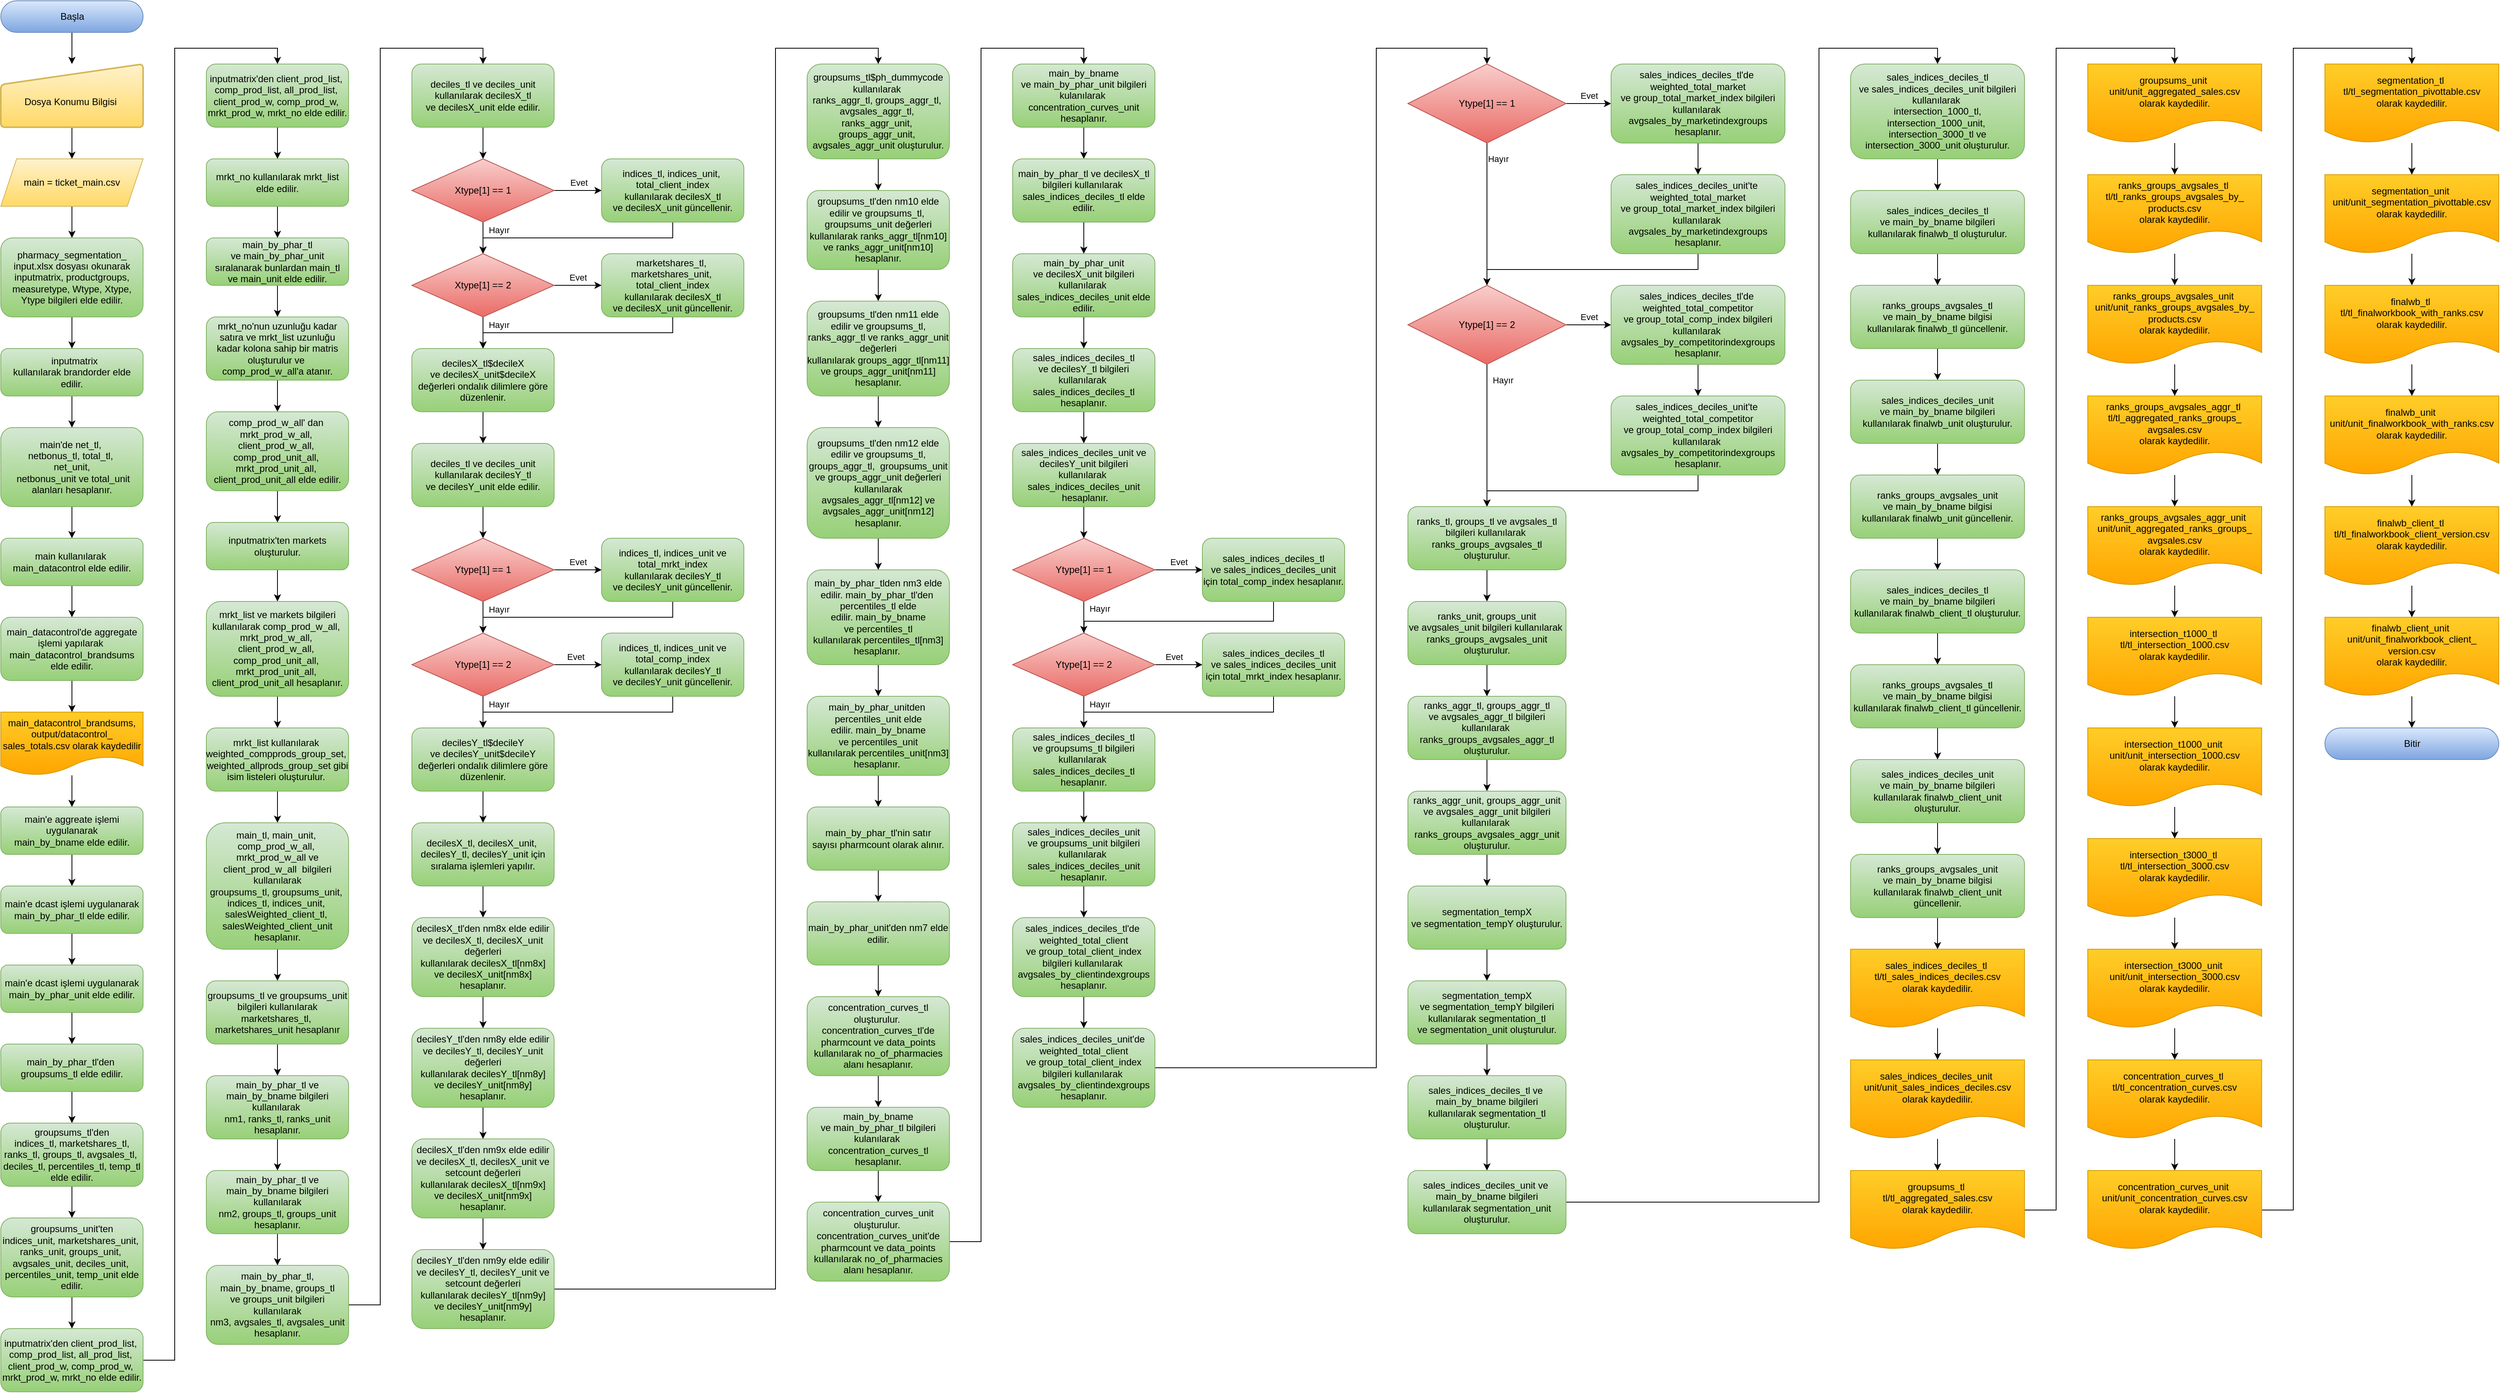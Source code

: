 <mxfile version="13.9.9" type="github">
  <diagram id="J0EAa_dv7JAT3HFp8Fnu" name="Page-1">
    <mxGraphModel dx="2330" dy="1095" grid="1" gridSize="10" guides="1" tooltips="1" connect="1" arrows="1" fold="1" page="1" pageScale="1" pageWidth="850" pageHeight="1100" math="0" shadow="0">
      <root>
        <mxCell id="0" />
        <mxCell id="1" parent="0" />
        <mxCell id="Ca_LVxpnP2gil-1ZMDgw-1" value="" style="edgeStyle=orthogonalEdgeStyle;rounded=0;orthogonalLoop=1;jettySize=auto;html=1;" edge="1" parent="1" source="Ca_LVxpnP2gil-1ZMDgw-2" target="Ca_LVxpnP2gil-1ZMDgw-4">
          <mxGeometry relative="1" as="geometry" />
        </mxCell>
        <mxCell id="Ca_LVxpnP2gil-1ZMDgw-2" value="&lt;font style=&quot;font-size: 12px&quot;&gt;Başla&lt;/font&gt;" style="html=1;dashed=0;whitespace=wrap;shape=mxgraph.dfd.start;gradientColor=#7ea6e0;fillColor=#dae8fc;strokeColor=#6c8ebf;" vertex="1" parent="1">
          <mxGeometry x="40" y="80" width="180" height="40" as="geometry" />
        </mxCell>
        <mxCell id="Ca_LVxpnP2gil-1ZMDgw-3" value="" style="edgeStyle=orthogonalEdgeStyle;rounded=0;orthogonalLoop=1;jettySize=auto;html=1;" edge="1" parent="1" source="Ca_LVxpnP2gil-1ZMDgw-4" target="Ca_LVxpnP2gil-1ZMDgw-6">
          <mxGeometry relative="1" as="geometry" />
        </mxCell>
        <mxCell id="Ca_LVxpnP2gil-1ZMDgw-4" value="&lt;br&gt;Dosya Konumu Bilgisi&amp;nbsp;" style="html=1;strokeWidth=2;shape=manualInput;whiteSpace=wrap;rounded=1;size=26;arcSize=11;gradientColor=#ffd966;fillColor=#fff2cc;strokeColor=#d6b656;" vertex="1" parent="1">
          <mxGeometry x="40" y="160" width="180" height="80" as="geometry" />
        </mxCell>
        <mxCell id="Ca_LVxpnP2gil-1ZMDgw-5" value="" style="edgeStyle=orthogonalEdgeStyle;rounded=0;orthogonalLoop=1;jettySize=auto;html=1;" edge="1" parent="1" source="Ca_LVxpnP2gil-1ZMDgw-6" target="Ca_LVxpnP2gil-1ZMDgw-18">
          <mxGeometry relative="1" as="geometry" />
        </mxCell>
        <mxCell id="Ca_LVxpnP2gil-1ZMDgw-6" value="main = ticket_main.csv" style="shape=parallelogram;perimeter=parallelogramPerimeter;whiteSpace=wrap;html=1;fixedSize=1;gradientColor=#ffd966;fillColor=#fff2cc;strokeColor=#d6b656;" vertex="1" parent="1">
          <mxGeometry x="40" y="280" width="180" height="60" as="geometry" />
        </mxCell>
        <mxCell id="Ca_LVxpnP2gil-1ZMDgw-7" value="" style="edgeStyle=orthogonalEdgeStyle;rounded=0;orthogonalLoop=1;jettySize=auto;html=1;" edge="1" parent="1" source="Ca_LVxpnP2gil-1ZMDgw-8" target="Ca_LVxpnP2gil-1ZMDgw-20">
          <mxGeometry relative="1" as="geometry" />
        </mxCell>
        <mxCell id="Ca_LVxpnP2gil-1ZMDgw-8" value="main&#39;de&amp;nbsp;net_tl,&amp;nbsp;&lt;br&gt;netbonus_tl,&amp;nbsp;total_tl,&amp;nbsp;&lt;br&gt;net_unit,&lt;br&gt;&amp;nbsp;netbonus_unit ve total_unit alanları hesaplanır." style="rounded=1;whiteSpace=wrap;html=1;gradientColor=#97d077;fillColor=#d5e8d4;strokeColor=#82b366;" vertex="1" parent="1">
          <mxGeometry x="40" y="620" width="180" height="100" as="geometry" />
        </mxCell>
        <mxCell id="Ca_LVxpnP2gil-1ZMDgw-9" value="" style="edgeStyle=orthogonalEdgeStyle;rounded=0;orthogonalLoop=1;jettySize=auto;html=1;" edge="1" parent="1">
          <mxGeometry relative="1" as="geometry">
            <mxPoint x="120" y="440" as="sourcePoint" />
          </mxGeometry>
        </mxCell>
        <mxCell id="Ca_LVxpnP2gil-1ZMDgw-10" value="" style="edgeStyle=orthogonalEdgeStyle;rounded=0;orthogonalLoop=1;jettySize=auto;html=1;" edge="1" parent="1">
          <mxGeometry relative="1" as="geometry">
            <mxPoint x="120" y="540" as="sourcePoint" />
          </mxGeometry>
        </mxCell>
        <mxCell id="Ca_LVxpnP2gil-1ZMDgw-11" value="" style="edgeStyle=orthogonalEdgeStyle;rounded=0;orthogonalLoop=1;jettySize=auto;html=1;" edge="1" parent="1">
          <mxGeometry relative="1" as="geometry">
            <mxPoint x="120" y="640" as="sourcePoint" />
          </mxGeometry>
        </mxCell>
        <mxCell id="Ca_LVxpnP2gil-1ZMDgw-12" value="" style="edgeStyle=orthogonalEdgeStyle;rounded=0;orthogonalLoop=1;jettySize=auto;html=1;" edge="1" parent="1">
          <mxGeometry relative="1" as="geometry">
            <mxPoint x="120" y="740" as="sourcePoint" />
          </mxGeometry>
        </mxCell>
        <mxCell id="Ca_LVxpnP2gil-1ZMDgw-13" value="" style="edgeStyle=orthogonalEdgeStyle;rounded=0;orthogonalLoop=1;jettySize=auto;html=1;" edge="1" parent="1" source="Ca_LVxpnP2gil-1ZMDgw-14" target="Ca_LVxpnP2gil-1ZMDgw-8">
          <mxGeometry relative="1" as="geometry" />
        </mxCell>
        <mxCell id="Ca_LVxpnP2gil-1ZMDgw-14" value="&lt;span&gt;&amp;nbsp; inputmatrix kullanılarak&amp;nbsp;&lt;/span&gt;brandorder elde edilir." style="rounded=1;whiteSpace=wrap;html=1;gradientColor=#97d077;fillColor=#d5e8d4;strokeColor=#82b366;" vertex="1" parent="1">
          <mxGeometry x="40" y="520" width="180" height="60" as="geometry" />
        </mxCell>
        <mxCell id="Ca_LVxpnP2gil-1ZMDgw-15" value="" style="edgeStyle=orthogonalEdgeStyle;rounded=0;orthogonalLoop=1;jettySize=auto;html=1;" edge="1" parent="1" source="Ca_LVxpnP2gil-1ZMDgw-16" target="Ca_LVxpnP2gil-1ZMDgw-26">
          <mxGeometry relative="1" as="geometry" />
        </mxCell>
        <mxCell id="Ca_LVxpnP2gil-1ZMDgw-16" value="&lt;span&gt;main&#39;e aggreate işlemi uygulanarak&lt;/span&gt;&lt;br&gt;&lt;span&gt;main_by_bname elde edilir.&lt;/span&gt;" style="rounded=1;whiteSpace=wrap;html=1;gradientColor=#97d077;fillColor=#d5e8d4;strokeColor=#82b366;" vertex="1" parent="1">
          <mxGeometry x="40" y="1100" width="180" height="60" as="geometry" />
        </mxCell>
        <mxCell id="Ca_LVxpnP2gil-1ZMDgw-17" value="" style="edgeStyle=orthogonalEdgeStyle;rounded=0;orthogonalLoop=1;jettySize=auto;html=1;" edge="1" parent="1" source="Ca_LVxpnP2gil-1ZMDgw-18" target="Ca_LVxpnP2gil-1ZMDgw-14">
          <mxGeometry relative="1" as="geometry" />
        </mxCell>
        <mxCell id="Ca_LVxpnP2gil-1ZMDgw-18" value="pharmacy_segmentation_&lt;br&gt;input.xlsx dosyası okunarak inputmatrix, productgroups, measuretype,&amp;nbsp;Wtype, Xtype, Ytype bilgileri elde edilir." style="rounded=1;whiteSpace=wrap;html=1;gradientColor=#97d077;fillColor=#d5e8d4;strokeColor=#82b366;" vertex="1" parent="1">
          <mxGeometry x="40" y="380" width="180" height="100" as="geometry" />
        </mxCell>
        <mxCell id="Ca_LVxpnP2gil-1ZMDgw-19" value="" style="edgeStyle=orthogonalEdgeStyle;rounded=0;orthogonalLoop=1;jettySize=auto;html=1;" edge="1" parent="1" source="Ca_LVxpnP2gil-1ZMDgw-20" target="Ca_LVxpnP2gil-1ZMDgw-22">
          <mxGeometry relative="1" as="geometry" />
        </mxCell>
        <mxCell id="Ca_LVxpnP2gil-1ZMDgw-20" value="main kullanılarak&amp;nbsp;&lt;br&gt;main_datacontrol elde edilir." style="rounded=1;whiteSpace=wrap;html=1;gradientColor=#97d077;fillColor=#d5e8d4;strokeColor=#82b366;" vertex="1" parent="1">
          <mxGeometry x="40" y="760" width="180" height="60" as="geometry" />
        </mxCell>
        <mxCell id="Ca_LVxpnP2gil-1ZMDgw-21" value="" style="edgeStyle=orthogonalEdgeStyle;rounded=0;orthogonalLoop=1;jettySize=auto;html=1;" edge="1" parent="1" source="Ca_LVxpnP2gil-1ZMDgw-22" target="Ca_LVxpnP2gil-1ZMDgw-24">
          <mxGeometry relative="1" as="geometry" />
        </mxCell>
        <mxCell id="Ca_LVxpnP2gil-1ZMDgw-22" value="main_datacontrol&#39;de aggregate işlemi yapılarak&amp;nbsp;&lt;br&gt;main_datacontrol_brandsums elde edilir." style="rounded=1;whiteSpace=wrap;html=1;gradientColor=#97d077;fillColor=#d5e8d4;strokeColor=#82b366;" vertex="1" parent="1">
          <mxGeometry x="40" y="860" width="180" height="80" as="geometry" />
        </mxCell>
        <mxCell id="Ca_LVxpnP2gil-1ZMDgw-23" value="" style="edgeStyle=orthogonalEdgeStyle;rounded=0;orthogonalLoop=1;jettySize=auto;html=1;" edge="1" parent="1" source="Ca_LVxpnP2gil-1ZMDgw-24" target="Ca_LVxpnP2gil-1ZMDgw-16">
          <mxGeometry relative="1" as="geometry" />
        </mxCell>
        <mxCell id="Ca_LVxpnP2gil-1ZMDgw-24" value="main_datacontrol_brandsums,&lt;br&gt;output/datacontrol_&lt;br&gt;sales_totals.csv olarak kaydedilir" style="shape=document;whiteSpace=wrap;html=1;boundedLbl=1;gradientColor=#ffa500;fillColor=#ffcd28;strokeColor=#d79b00;" vertex="1" parent="1">
          <mxGeometry x="40" y="980" width="180" height="80" as="geometry" />
        </mxCell>
        <mxCell id="Ca_LVxpnP2gil-1ZMDgw-25" value="" style="edgeStyle=orthogonalEdgeStyle;rounded=0;orthogonalLoop=1;jettySize=auto;html=1;" edge="1" parent="1" source="Ca_LVxpnP2gil-1ZMDgw-26" target="Ca_LVxpnP2gil-1ZMDgw-28">
          <mxGeometry relative="1" as="geometry" />
        </mxCell>
        <mxCell id="Ca_LVxpnP2gil-1ZMDgw-26" value="&lt;span&gt;main&#39;e dcast işlemi uygulanarak&lt;/span&gt;&lt;br&gt;&lt;span&gt;main_by_phar_tl&amp;nbsp;elde edilir.&lt;/span&gt;" style="rounded=1;whiteSpace=wrap;html=1;gradientColor=#97d077;fillColor=#d5e8d4;strokeColor=#82b366;" vertex="1" parent="1">
          <mxGeometry x="40" y="1200" width="180" height="60" as="geometry" />
        </mxCell>
        <mxCell id="Ca_LVxpnP2gil-1ZMDgw-27" value="" style="edgeStyle=orthogonalEdgeStyle;rounded=0;orthogonalLoop=1;jettySize=auto;html=1;" edge="1" parent="1" source="Ca_LVxpnP2gil-1ZMDgw-28" target="Ca_LVxpnP2gil-1ZMDgw-30">
          <mxGeometry relative="1" as="geometry" />
        </mxCell>
        <mxCell id="Ca_LVxpnP2gil-1ZMDgw-28" value="&lt;span&gt;main&#39;e dcast işlemi uygulanarak&lt;/span&gt;&lt;br&gt;&lt;span&gt;main_by_phar_unit&amp;nbsp;elde edilir.&lt;/span&gt;" style="rounded=1;whiteSpace=wrap;html=1;gradientColor=#97d077;fillColor=#d5e8d4;strokeColor=#82b366;" vertex="1" parent="1">
          <mxGeometry x="40" y="1300" width="180" height="60" as="geometry" />
        </mxCell>
        <mxCell id="Ca_LVxpnP2gil-1ZMDgw-29" value="" style="edgeStyle=orthogonalEdgeStyle;rounded=0;orthogonalLoop=1;jettySize=auto;html=1;" edge="1" parent="1" source="Ca_LVxpnP2gil-1ZMDgw-30" target="Ca_LVxpnP2gil-1ZMDgw-32">
          <mxGeometry relative="1" as="geometry" />
        </mxCell>
        <mxCell id="Ca_LVxpnP2gil-1ZMDgw-30" value="main_by_phar_tl&#39;den&amp;nbsp;&lt;br&gt;groupsums_tl elde edilir." style="rounded=1;whiteSpace=wrap;html=1;gradientColor=#97d077;fillColor=#d5e8d4;strokeColor=#82b366;" vertex="1" parent="1">
          <mxGeometry x="40" y="1400" width="180" height="60" as="geometry" />
        </mxCell>
        <mxCell id="Ca_LVxpnP2gil-1ZMDgw-31" value="" style="edgeStyle=orthogonalEdgeStyle;rounded=0;orthogonalLoop=1;jettySize=auto;html=1;" edge="1" parent="1" source="Ca_LVxpnP2gil-1ZMDgw-32" target="Ca_LVxpnP2gil-1ZMDgw-34">
          <mxGeometry relative="1" as="geometry" />
        </mxCell>
        <mxCell id="Ca_LVxpnP2gil-1ZMDgw-32" value="groupsums_tl&#39;den&lt;br&gt;indices_tl, marketshares_tl, ranks_tl,&amp;nbsp;groups_tl,&amp;nbsp;avgsales_tl,&amp;nbsp;&lt;br&gt;deciles_tl,&amp;nbsp;percentiles_tl,&amp;nbsp;temp_tl elde edilir." style="rounded=1;whiteSpace=wrap;html=1;gradientColor=#97d077;fillColor=#d5e8d4;strokeColor=#82b366;" vertex="1" parent="1">
          <mxGeometry x="40" y="1500" width="180" height="80" as="geometry" />
        </mxCell>
        <mxCell id="Ca_LVxpnP2gil-1ZMDgw-33" value="" style="edgeStyle=orthogonalEdgeStyle;rounded=0;orthogonalLoop=1;jettySize=auto;html=1;" edge="1" parent="1" source="Ca_LVxpnP2gil-1ZMDgw-34" target="Ca_LVxpnP2gil-1ZMDgw-36">
          <mxGeometry relative="1" as="geometry" />
        </mxCell>
        <mxCell id="Ca_LVxpnP2gil-1ZMDgw-34" value="groupsums_unit&#39;ten&lt;br&gt;indices_unit,&amp;nbsp;marketshares_unit,&amp;nbsp; ranks_unit,&amp;nbsp;groups_unit,&amp;nbsp;&lt;br&gt;avgsales_unit,&amp;nbsp;deciles_unit,&amp;nbsp;&lt;br&gt;percentiles_unit,&amp;nbsp;temp_unit elde edilir." style="rounded=1;whiteSpace=wrap;html=1;gradientColor=#97d077;fillColor=#d5e8d4;strokeColor=#82b366;" vertex="1" parent="1">
          <mxGeometry x="40" y="1620" width="180" height="100" as="geometry" />
        </mxCell>
        <mxCell id="Ca_LVxpnP2gil-1ZMDgw-35" style="edgeStyle=orthogonalEdgeStyle;rounded=0;orthogonalLoop=1;jettySize=auto;html=1;exitX=1;exitY=0.5;exitDx=0;exitDy=0;entryX=0.5;entryY=0;entryDx=0;entryDy=0;" edge="1" parent="1" source="Ca_LVxpnP2gil-1ZMDgw-36" target="Ca_LVxpnP2gil-1ZMDgw-38">
          <mxGeometry relative="1" as="geometry" />
        </mxCell>
        <mxCell id="Ca_LVxpnP2gil-1ZMDgw-36" value="inputmatrix&#39;den&amp;nbsp;client_prod_list,&amp;nbsp;&lt;br&gt;comp_prod_list,&amp;nbsp;all_prod_list,&amp;nbsp;&lt;br&gt;client_prod_w,&amp;nbsp;comp_prod_w,&amp;nbsp;&lt;br&gt;mrkt_prod_w,&amp;nbsp;mrkt_no elde edilir." style="rounded=1;whiteSpace=wrap;html=1;gradientColor=#97d077;fillColor=#d5e8d4;strokeColor=#82b366;" vertex="1" parent="1">
          <mxGeometry x="40" y="1760" width="180" height="80" as="geometry" />
        </mxCell>
        <mxCell id="Ca_LVxpnP2gil-1ZMDgw-37" value="" style="edgeStyle=orthogonalEdgeStyle;rounded=0;orthogonalLoop=1;jettySize=auto;html=1;" edge="1" parent="1" source="Ca_LVxpnP2gil-1ZMDgw-38" target="Ca_LVxpnP2gil-1ZMDgw-40">
          <mxGeometry relative="1" as="geometry" />
        </mxCell>
        <mxCell id="Ca_LVxpnP2gil-1ZMDgw-38" value="inputmatrix&#39;den&amp;nbsp;client_prod_list,&amp;nbsp;&lt;br&gt;comp_prod_list,&amp;nbsp;all_prod_list,&amp;nbsp;&lt;br&gt;client_prod_w,&amp;nbsp;comp_prod_w,&amp;nbsp;&lt;br&gt;mrkt_prod_w,&amp;nbsp;mrkt_no elde edilir." style="rounded=1;whiteSpace=wrap;html=1;gradientColor=#97d077;fillColor=#d5e8d4;strokeColor=#82b366;" vertex="1" parent="1">
          <mxGeometry x="300" y="160" width="180" height="80" as="geometry" />
        </mxCell>
        <mxCell id="Ca_LVxpnP2gil-1ZMDgw-39" value="" style="edgeStyle=orthogonalEdgeStyle;rounded=0;orthogonalLoop=1;jettySize=auto;html=1;" edge="1" parent="1" source="Ca_LVxpnP2gil-1ZMDgw-40" target="Ca_LVxpnP2gil-1ZMDgw-42">
          <mxGeometry relative="1" as="geometry" />
        </mxCell>
        <mxCell id="Ca_LVxpnP2gil-1ZMDgw-40" value="mrkt_no kullanılarak&amp;nbsp;mrkt_list elde edilir." style="rounded=1;whiteSpace=wrap;html=1;gradientColor=#97d077;fillColor=#d5e8d4;strokeColor=#82b366;" vertex="1" parent="1">
          <mxGeometry x="300" y="280" width="180" height="60" as="geometry" />
        </mxCell>
        <mxCell id="Ca_LVxpnP2gil-1ZMDgw-41" value="" style="edgeStyle=orthogonalEdgeStyle;rounded=0;orthogonalLoop=1;jettySize=auto;html=1;" edge="1" parent="1" source="Ca_LVxpnP2gil-1ZMDgw-42" target="Ca_LVxpnP2gil-1ZMDgw-44">
          <mxGeometry relative="1" as="geometry" />
        </mxCell>
        <mxCell id="Ca_LVxpnP2gil-1ZMDgw-42" value="main_by_phar_tl ve&amp;nbsp;main_by_phar_unit sıralanarak bunlardan&amp;nbsp;main_tl ve&amp;nbsp;main_unit elde edilir." style="rounded=1;whiteSpace=wrap;html=1;gradientColor=#97d077;fillColor=#d5e8d4;strokeColor=#82b366;" vertex="1" parent="1">
          <mxGeometry x="300" y="380" width="180" height="60" as="geometry" />
        </mxCell>
        <mxCell id="Ca_LVxpnP2gil-1ZMDgw-43" value="" style="edgeStyle=orthogonalEdgeStyle;rounded=0;orthogonalLoop=1;jettySize=auto;html=1;" edge="1" parent="1" source="Ca_LVxpnP2gil-1ZMDgw-44" target="Ca_LVxpnP2gil-1ZMDgw-46">
          <mxGeometry relative="1" as="geometry" />
        </mxCell>
        <mxCell id="Ca_LVxpnP2gil-1ZMDgw-44" value="mrkt_no&#39;nun uzunluğu kadar satıra ve&amp;nbsp;mrkt_list uzunluğu kadar kolona sahip bir matris oluşturulur ve&amp;nbsp;&lt;br&gt;comp_prod_w_all&#39;a atanır." style="rounded=1;whiteSpace=wrap;html=1;gradientColor=#97d077;fillColor=#d5e8d4;strokeColor=#82b366;" vertex="1" parent="1">
          <mxGeometry x="300" y="480" width="180" height="80" as="geometry" />
        </mxCell>
        <mxCell id="Ca_LVxpnP2gil-1ZMDgw-45" value="" style="edgeStyle=orthogonalEdgeStyle;rounded=0;orthogonalLoop=1;jettySize=auto;html=1;" edge="1" parent="1" source="Ca_LVxpnP2gil-1ZMDgw-46" target="Ca_LVxpnP2gil-1ZMDgw-48">
          <mxGeometry relative="1" as="geometry" />
        </mxCell>
        <mxCell id="Ca_LVxpnP2gil-1ZMDgw-46" value="comp_prod_w_all&#39; dan&amp;nbsp;&lt;br&gt;mrkt_prod_w_all,&amp;nbsp;&lt;br&gt;client_prod_w_all,&amp;nbsp;&lt;br&gt;comp_prod_unit_all,&amp;nbsp;&lt;br&gt;mrkt_prod_unit_all,&amp;nbsp;&lt;br&gt;client_prod_unit_all elde edilir." style="rounded=1;whiteSpace=wrap;html=1;gradientColor=#97d077;fillColor=#d5e8d4;strokeColor=#82b366;" vertex="1" parent="1">
          <mxGeometry x="300" y="600" width="180" height="100" as="geometry" />
        </mxCell>
        <mxCell id="Ca_LVxpnP2gil-1ZMDgw-47" value="" style="edgeStyle=orthogonalEdgeStyle;rounded=0;orthogonalLoop=1;jettySize=auto;html=1;" edge="1" parent="1" source="Ca_LVxpnP2gil-1ZMDgw-48" target="Ca_LVxpnP2gil-1ZMDgw-50">
          <mxGeometry relative="1" as="geometry" />
        </mxCell>
        <mxCell id="Ca_LVxpnP2gil-1ZMDgw-48" value="inputmatrix&#39;ten markets oluşturulur." style="rounded=1;whiteSpace=wrap;html=1;gradientColor=#97d077;fillColor=#d5e8d4;strokeColor=#82b366;" vertex="1" parent="1">
          <mxGeometry x="300" y="740" width="180" height="60" as="geometry" />
        </mxCell>
        <mxCell id="Ca_LVxpnP2gil-1ZMDgw-49" value="" style="edgeStyle=orthogonalEdgeStyle;rounded=0;orthogonalLoop=1;jettySize=auto;html=1;" edge="1" parent="1" source="Ca_LVxpnP2gil-1ZMDgw-50" target="Ca_LVxpnP2gil-1ZMDgw-52">
          <mxGeometry relative="1" as="geometry" />
        </mxCell>
        <mxCell id="Ca_LVxpnP2gil-1ZMDgw-50" value="mrkt_list ve markets bilgileri kullanılarak&amp;nbsp;comp_prod_w_all,&amp;nbsp;&lt;br&gt;mrkt_prod_w_all,&amp;nbsp;&lt;br&gt;client_prod_w_all,&amp;nbsp;&lt;br&gt;comp_prod_unit_all,&amp;nbsp;&lt;br&gt;mrkt_prod_unit_all,&amp;nbsp;&lt;br&gt;client_prod_unit_all hesaplanır." style="rounded=1;whiteSpace=wrap;html=1;gradientColor=#97d077;fillColor=#d5e8d4;strokeColor=#82b366;" vertex="1" parent="1">
          <mxGeometry x="300" y="840" width="180" height="120" as="geometry" />
        </mxCell>
        <mxCell id="Ca_LVxpnP2gil-1ZMDgw-51" value="" style="edgeStyle=orthogonalEdgeStyle;rounded=0;orthogonalLoop=1;jettySize=auto;html=1;" edge="1" parent="1" source="Ca_LVxpnP2gil-1ZMDgw-52" target="Ca_LVxpnP2gil-1ZMDgw-54">
          <mxGeometry relative="1" as="geometry" />
        </mxCell>
        <mxCell id="Ca_LVxpnP2gil-1ZMDgw-52" value="mrkt_list kullanılarak&amp;nbsp;&lt;br&gt;weighted_compprods_group_set,&amp;nbsp;&lt;br&gt;weighted_allprods_group_set gibi isim listeleri oluşturulur.&amp;nbsp;" style="rounded=1;whiteSpace=wrap;html=1;gradientColor=#97d077;fillColor=#d5e8d4;strokeColor=#82b366;" vertex="1" parent="1">
          <mxGeometry x="300" y="1000" width="180" height="80" as="geometry" />
        </mxCell>
        <mxCell id="Ca_LVxpnP2gil-1ZMDgw-53" value="" style="edgeStyle=orthogonalEdgeStyle;rounded=0;orthogonalLoop=1;jettySize=auto;html=1;" edge="1" parent="1" source="Ca_LVxpnP2gil-1ZMDgw-54" target="Ca_LVxpnP2gil-1ZMDgw-56">
          <mxGeometry relative="1" as="geometry" />
        </mxCell>
        <mxCell id="Ca_LVxpnP2gil-1ZMDgw-54" value="main_tl, main_unit,&amp;nbsp;&lt;br&gt;comp_prod_w_all,&amp;nbsp;&lt;br&gt;mrkt_prod_w_all ve client_prod_w_all&amp;nbsp; bilgileri kullanılarak groupsums_tl,&amp;nbsp;groupsums_unit,&amp;nbsp;&lt;br&gt;indices_tl,&amp;nbsp;indices_unit,&amp;nbsp;&lt;br&gt;salesWeighted_client_tl,&amp;nbsp;&lt;br&gt;salesWeighted_client_unit&lt;br&gt;hesaplanır." style="rounded=1;whiteSpace=wrap;html=1;gradientColor=#97d077;fillColor=#d5e8d4;strokeColor=#82b366;" vertex="1" parent="1">
          <mxGeometry x="300" y="1120" width="180" height="160" as="geometry" />
        </mxCell>
        <mxCell id="Ca_LVxpnP2gil-1ZMDgw-55" value="" style="edgeStyle=orthogonalEdgeStyle;rounded=0;orthogonalLoop=1;jettySize=auto;html=1;" edge="1" parent="1" source="Ca_LVxpnP2gil-1ZMDgw-56" target="Ca_LVxpnP2gil-1ZMDgw-58">
          <mxGeometry relative="1" as="geometry" />
        </mxCell>
        <mxCell id="Ca_LVxpnP2gil-1ZMDgw-56" value="groupsums_tl ve groupsums_unit bilgileri kullanılarak marketshares_tl,&amp;nbsp;&lt;br&gt;marketshares_unit hesaplanır" style="rounded=1;whiteSpace=wrap;html=1;gradientColor=#97d077;fillColor=#d5e8d4;strokeColor=#82b366;" vertex="1" parent="1">
          <mxGeometry x="300" y="1320" width="180" height="80" as="geometry" />
        </mxCell>
        <mxCell id="Ca_LVxpnP2gil-1ZMDgw-57" value="" style="edgeStyle=orthogonalEdgeStyle;rounded=0;orthogonalLoop=1;jettySize=auto;html=1;" edge="1" parent="1" source="Ca_LVxpnP2gil-1ZMDgw-58" target="Ca_LVxpnP2gil-1ZMDgw-60">
          <mxGeometry relative="1" as="geometry" />
        </mxCell>
        <mxCell id="Ca_LVxpnP2gil-1ZMDgw-58" value="main_by_phar_tl ve &lt;br&gt;main_by_bname bilgileri kullanılarak&amp;nbsp;&lt;br&gt;nm1,&amp;nbsp;ranks_tl,&amp;nbsp;ranks_unit&lt;br&gt;hesaplanır." style="rounded=1;whiteSpace=wrap;html=1;gradientColor=#97d077;fillColor=#d5e8d4;strokeColor=#82b366;" vertex="1" parent="1">
          <mxGeometry x="300" y="1440" width="180" height="80" as="geometry" />
        </mxCell>
        <mxCell id="Ca_LVxpnP2gil-1ZMDgw-59" value="" style="edgeStyle=orthogonalEdgeStyle;rounded=0;orthogonalLoop=1;jettySize=auto;html=1;" edge="1" parent="1" source="Ca_LVxpnP2gil-1ZMDgw-60" target="Ca_LVxpnP2gil-1ZMDgw-62">
          <mxGeometry relative="1" as="geometry" />
        </mxCell>
        <mxCell id="Ca_LVxpnP2gil-1ZMDgw-60" value="main_by_phar_tl ve main_by_bname bilgileri kullanılarak nm2,&amp;nbsp;groups_tl,&amp;nbsp;groups_unit&lt;br&gt;hesaplanır." style="rounded=1;whiteSpace=wrap;html=1;gradientColor=#97d077;fillColor=#d5e8d4;strokeColor=#82b366;" vertex="1" parent="1">
          <mxGeometry x="300" y="1560" width="180" height="80" as="geometry" />
        </mxCell>
        <mxCell id="Ca_LVxpnP2gil-1ZMDgw-61" style="edgeStyle=orthogonalEdgeStyle;rounded=0;orthogonalLoop=1;jettySize=auto;html=1;exitX=1;exitY=0.5;exitDx=0;exitDy=0;entryX=0.5;entryY=0;entryDx=0;entryDy=0;" edge="1" parent="1" source="Ca_LVxpnP2gil-1ZMDgw-62" target="Ca_LVxpnP2gil-1ZMDgw-64">
          <mxGeometry relative="1" as="geometry" />
        </mxCell>
        <mxCell id="Ca_LVxpnP2gil-1ZMDgw-62" value="main_by_phar_tl, main_by_bname,&amp;nbsp;groups_tl ve&amp;nbsp;groups_unit bilgileri kullanılarak nm3,&amp;nbsp;avgsales_tl,&amp;nbsp;avgsales_unit&lt;br&gt;hesaplanır." style="rounded=1;whiteSpace=wrap;html=1;gradientColor=#97d077;fillColor=#d5e8d4;strokeColor=#82b366;" vertex="1" parent="1">
          <mxGeometry x="300" y="1680" width="180" height="100" as="geometry" />
        </mxCell>
        <mxCell id="Ca_LVxpnP2gil-1ZMDgw-63" value="" style="edgeStyle=orthogonalEdgeStyle;rounded=0;orthogonalLoop=1;jettySize=auto;html=1;" edge="1" parent="1" source="Ca_LVxpnP2gil-1ZMDgw-64" target="Ca_LVxpnP2gil-1ZMDgw-68">
          <mxGeometry relative="1" as="geometry" />
        </mxCell>
        <mxCell id="Ca_LVxpnP2gil-1ZMDgw-64" value="deciles_tl ve deciles_unit kullanılarak&amp;nbsp;decilesX_tl ve&amp;nbsp;decilesX_unit elde edilir." style="rounded=1;whiteSpace=wrap;html=1;gradientColor=#97d077;fillColor=#d5e8d4;strokeColor=#82b366;" vertex="1" parent="1">
          <mxGeometry x="560" y="160" width="180" height="80" as="geometry" />
        </mxCell>
        <mxCell id="Ca_LVxpnP2gil-1ZMDgw-65" value="" style="edgeStyle=orthogonalEdgeStyle;rounded=0;orthogonalLoop=1;jettySize=auto;html=1;" edge="1" parent="1" source="Ca_LVxpnP2gil-1ZMDgw-68" target="Ca_LVxpnP2gil-1ZMDgw-70">
          <mxGeometry relative="1" as="geometry" />
        </mxCell>
        <mxCell id="Ca_LVxpnP2gil-1ZMDgw-66" value="Evet" style="edgeLabel;html=1;align=center;verticalAlign=middle;resizable=0;points=[];" vertex="1" connectable="0" parent="Ca_LVxpnP2gil-1ZMDgw-65">
          <mxGeometry x="0.091" y="-1" relative="1" as="geometry">
            <mxPoint x="-2.07" y="-11" as="offset" />
          </mxGeometry>
        </mxCell>
        <mxCell id="Ca_LVxpnP2gil-1ZMDgw-67" value="Hayır" style="edgeStyle=orthogonalEdgeStyle;rounded=0;orthogonalLoop=1;jettySize=auto;html=1;" edge="1" parent="1" source="Ca_LVxpnP2gil-1ZMDgw-68" target="Ca_LVxpnP2gil-1ZMDgw-73">
          <mxGeometry x="-0.5" y="20" relative="1" as="geometry">
            <mxPoint as="offset" />
          </mxGeometry>
        </mxCell>
        <mxCell id="Ca_LVxpnP2gil-1ZMDgw-68" value="Xtype[1] == 1" style="rhombus;whiteSpace=wrap;html=1;gradientColor=#ea6b66;fillColor=#f8cecc;strokeColor=#b85450;" vertex="1" parent="1">
          <mxGeometry x="560" y="280" width="180" height="80" as="geometry" />
        </mxCell>
        <mxCell id="Ca_LVxpnP2gil-1ZMDgw-69" style="edgeStyle=orthogonalEdgeStyle;rounded=0;orthogonalLoop=1;jettySize=auto;html=1;exitX=0.5;exitY=1;exitDx=0;exitDy=0;entryX=0.5;entryY=0;entryDx=0;entryDy=0;" edge="1" parent="1" source="Ca_LVxpnP2gil-1ZMDgw-70" target="Ca_LVxpnP2gil-1ZMDgw-73">
          <mxGeometry relative="1" as="geometry">
            <Array as="points">
              <mxPoint x="890" y="380" />
              <mxPoint x="650" y="380" />
            </Array>
          </mxGeometry>
        </mxCell>
        <mxCell id="Ca_LVxpnP2gil-1ZMDgw-70" value="indices_tl,&amp;nbsp;indices_unit,&amp;nbsp;&lt;br&gt;total_client_index&lt;br&gt;kullanılarak&amp;nbsp;decilesX_tl ve&amp;nbsp;decilesX_unit güncellenir." style="rounded=1;whiteSpace=wrap;html=1;gradientColor=#97d077;fillColor=#d5e8d4;strokeColor=#82b366;" vertex="1" parent="1">
          <mxGeometry x="800" y="280" width="180" height="80" as="geometry" />
        </mxCell>
        <mxCell id="Ca_LVxpnP2gil-1ZMDgw-71" value="Evet" style="edgeStyle=orthogonalEdgeStyle;rounded=0;orthogonalLoop=1;jettySize=auto;html=1;" edge="1" parent="1" source="Ca_LVxpnP2gil-1ZMDgw-73" target="Ca_LVxpnP2gil-1ZMDgw-75">
          <mxGeometry y="10" relative="1" as="geometry">
            <mxPoint as="offset" />
          </mxGeometry>
        </mxCell>
        <mxCell id="Ca_LVxpnP2gil-1ZMDgw-72" value="Hayır" style="edgeStyle=orthogonalEdgeStyle;rounded=0;orthogonalLoop=1;jettySize=auto;html=1;" edge="1" parent="1" source="Ca_LVxpnP2gil-1ZMDgw-73" target="Ca_LVxpnP2gil-1ZMDgw-77">
          <mxGeometry x="-0.5" y="20" relative="1" as="geometry">
            <mxPoint as="offset" />
          </mxGeometry>
        </mxCell>
        <mxCell id="Ca_LVxpnP2gil-1ZMDgw-73" value="Xtype[1] == 2" style="rhombus;whiteSpace=wrap;html=1;gradientColor=#ea6b66;fillColor=#f8cecc;strokeColor=#b85450;" vertex="1" parent="1">
          <mxGeometry x="560" y="400" width="180" height="80" as="geometry" />
        </mxCell>
        <mxCell id="Ca_LVxpnP2gil-1ZMDgw-74" style="edgeStyle=orthogonalEdgeStyle;rounded=0;orthogonalLoop=1;jettySize=auto;html=1;exitX=0.5;exitY=1;exitDx=0;exitDy=0;" edge="1" parent="1" source="Ca_LVxpnP2gil-1ZMDgw-75" target="Ca_LVxpnP2gil-1ZMDgw-77">
          <mxGeometry relative="1" as="geometry" />
        </mxCell>
        <mxCell id="Ca_LVxpnP2gil-1ZMDgw-75" value="marketshares_tl,&amp;nbsp;&lt;br&gt;marketshares_unit,&amp;nbsp;&lt;br&gt;total_client_index&lt;br&gt;kullanılarak&amp;nbsp;decilesX_tl ve&amp;nbsp;decilesX_unit güncellenir." style="rounded=1;whiteSpace=wrap;html=1;gradientColor=#97d077;fillColor=#d5e8d4;strokeColor=#82b366;" vertex="1" parent="1">
          <mxGeometry x="800" y="400" width="180" height="80" as="geometry" />
        </mxCell>
        <mxCell id="Ca_LVxpnP2gil-1ZMDgw-76" value="" style="edgeStyle=orthogonalEdgeStyle;rounded=0;orthogonalLoop=1;jettySize=auto;html=1;" edge="1" parent="1" source="Ca_LVxpnP2gil-1ZMDgw-77" target="Ca_LVxpnP2gil-1ZMDgw-79">
          <mxGeometry relative="1" as="geometry" />
        </mxCell>
        <mxCell id="Ca_LVxpnP2gil-1ZMDgw-77" value="decilesX_tl$decileX ve&amp;nbsp;decilesX_unit$decileX değerleri ondalık dilimlere göre düzenlenir." style="rounded=1;whiteSpace=wrap;html=1;gradientColor=#97d077;fillColor=#d5e8d4;strokeColor=#82b366;" vertex="1" parent="1">
          <mxGeometry x="560" y="520" width="180" height="80" as="geometry" />
        </mxCell>
        <mxCell id="Ca_LVxpnP2gil-1ZMDgw-78" value="" style="edgeStyle=orthogonalEdgeStyle;rounded=0;orthogonalLoop=1;jettySize=auto;html=1;" edge="1" parent="1" source="Ca_LVxpnP2gil-1ZMDgw-79" target="Ca_LVxpnP2gil-1ZMDgw-83">
          <mxGeometry relative="1" as="geometry" />
        </mxCell>
        <mxCell id="Ca_LVxpnP2gil-1ZMDgw-79" value="deciles_tl ve deciles_unit kullanılarak&amp;nbsp;decilesY_tl ve&amp;nbsp;decilesY_unit elde edilir." style="rounded=1;whiteSpace=wrap;html=1;gradientColor=#97d077;fillColor=#d5e8d4;strokeColor=#82b366;" vertex="1" parent="1">
          <mxGeometry x="560" y="640" width="180" height="80" as="geometry" />
        </mxCell>
        <mxCell id="Ca_LVxpnP2gil-1ZMDgw-80" value="Evet" style="edgeStyle=orthogonalEdgeStyle;rounded=0;orthogonalLoop=1;jettySize=auto;html=1;" edge="1" parent="1" source="Ca_LVxpnP2gil-1ZMDgw-83" target="Ca_LVxpnP2gil-1ZMDgw-85">
          <mxGeometry y="10" relative="1" as="geometry">
            <mxPoint as="offset" />
          </mxGeometry>
        </mxCell>
        <mxCell id="Ca_LVxpnP2gil-1ZMDgw-81" value="" style="edgeStyle=orthogonalEdgeStyle;rounded=0;orthogonalLoop=1;jettySize=auto;html=1;" edge="1" parent="1" source="Ca_LVxpnP2gil-1ZMDgw-83" target="Ca_LVxpnP2gil-1ZMDgw-89">
          <mxGeometry relative="1" as="geometry" />
        </mxCell>
        <mxCell id="Ca_LVxpnP2gil-1ZMDgw-82" value="Hayır" style="edgeLabel;html=1;align=center;verticalAlign=middle;resizable=0;points=[];" vertex="1" connectable="0" parent="Ca_LVxpnP2gil-1ZMDgw-81">
          <mxGeometry x="-0.167" y="1" relative="1" as="geometry">
            <mxPoint x="19" y="-6.55" as="offset" />
          </mxGeometry>
        </mxCell>
        <mxCell id="Ca_LVxpnP2gil-1ZMDgw-83" value="Ytype[1] == 1" style="rhombus;whiteSpace=wrap;html=1;gradientColor=#ea6b66;fillColor=#f8cecc;strokeColor=#b85450;" vertex="1" parent="1">
          <mxGeometry x="560" y="760" width="180" height="80" as="geometry" />
        </mxCell>
        <mxCell id="Ca_LVxpnP2gil-1ZMDgw-84" style="edgeStyle=orthogonalEdgeStyle;rounded=0;orthogonalLoop=1;jettySize=auto;html=1;exitX=0.5;exitY=1;exitDx=0;exitDy=0;entryX=0.5;entryY=0;entryDx=0;entryDy=0;" edge="1" parent="1" source="Ca_LVxpnP2gil-1ZMDgw-85" target="Ca_LVxpnP2gil-1ZMDgw-89">
          <mxGeometry relative="1" as="geometry" />
        </mxCell>
        <mxCell id="Ca_LVxpnP2gil-1ZMDgw-85" value="indices_tl, indices_unit ve total_mrkt_index&lt;br&gt;kullanılarak&amp;nbsp;decilesY_tl ve&amp;nbsp;decilesY_unit güncellenir." style="rounded=1;whiteSpace=wrap;html=1;gradientColor=#97d077;fillColor=#d5e8d4;strokeColor=#82b366;" vertex="1" parent="1">
          <mxGeometry x="800" y="760" width="180" height="80" as="geometry" />
        </mxCell>
        <mxCell id="Ca_LVxpnP2gil-1ZMDgw-86" value="" style="edgeStyle=orthogonalEdgeStyle;rounded=0;orthogonalLoop=1;jettySize=auto;html=1;" edge="1" parent="1" source="Ca_LVxpnP2gil-1ZMDgw-89" target="Ca_LVxpnP2gil-1ZMDgw-91">
          <mxGeometry relative="1" as="geometry" />
        </mxCell>
        <mxCell id="Ca_LVxpnP2gil-1ZMDgw-87" value="Evet" style="edgeLabel;html=1;align=center;verticalAlign=middle;resizable=0;points=[];" vertex="1" connectable="0" parent="Ca_LVxpnP2gil-1ZMDgw-86">
          <mxGeometry x="-0.112" y="-1" relative="1" as="geometry">
            <mxPoint y="-11" as="offset" />
          </mxGeometry>
        </mxCell>
        <mxCell id="Ca_LVxpnP2gil-1ZMDgw-88" value="Hayır" style="edgeStyle=orthogonalEdgeStyle;rounded=0;orthogonalLoop=1;jettySize=auto;html=1;" edge="1" parent="1" source="Ca_LVxpnP2gil-1ZMDgw-89" target="Ca_LVxpnP2gil-1ZMDgw-93">
          <mxGeometry x="-0.5" y="20" relative="1" as="geometry">
            <mxPoint as="offset" />
          </mxGeometry>
        </mxCell>
        <mxCell id="Ca_LVxpnP2gil-1ZMDgw-89" value="Ytype[1] == 2" style="rhombus;whiteSpace=wrap;html=1;gradientColor=#ea6b66;fillColor=#f8cecc;strokeColor=#b85450;" vertex="1" parent="1">
          <mxGeometry x="560" y="880" width="180" height="80" as="geometry" />
        </mxCell>
        <mxCell id="Ca_LVxpnP2gil-1ZMDgw-90" style="edgeStyle=orthogonalEdgeStyle;rounded=0;orthogonalLoop=1;jettySize=auto;html=1;exitX=0.5;exitY=1;exitDx=0;exitDy=0;entryX=0.5;entryY=0;entryDx=0;entryDy=0;" edge="1" parent="1" source="Ca_LVxpnP2gil-1ZMDgw-91" target="Ca_LVxpnP2gil-1ZMDgw-93">
          <mxGeometry relative="1" as="geometry" />
        </mxCell>
        <mxCell id="Ca_LVxpnP2gil-1ZMDgw-91" value="indices_tl, indices_unit ve total_comp_index&lt;br&gt;kullanılarak&amp;nbsp;decilesY_tl ve&amp;nbsp;decilesY_unit güncellenir." style="rounded=1;whiteSpace=wrap;html=1;gradientColor=#97d077;fillColor=#d5e8d4;strokeColor=#82b366;" vertex="1" parent="1">
          <mxGeometry x="800" y="880" width="180" height="80" as="geometry" />
        </mxCell>
        <mxCell id="Ca_LVxpnP2gil-1ZMDgw-92" value="" style="edgeStyle=orthogonalEdgeStyle;rounded=0;orthogonalLoop=1;jettySize=auto;html=1;" edge="1" parent="1" source="Ca_LVxpnP2gil-1ZMDgw-93" target="Ca_LVxpnP2gil-1ZMDgw-95">
          <mxGeometry relative="1" as="geometry" />
        </mxCell>
        <mxCell id="Ca_LVxpnP2gil-1ZMDgw-93" value="decilesY_tl$decileY ve&amp;nbsp;decilesY_unit$decileY değerleri ondalık dilimlere göre düzenlenir." style="rounded=1;whiteSpace=wrap;html=1;gradientColor=#97d077;fillColor=#d5e8d4;strokeColor=#82b366;" vertex="1" parent="1">
          <mxGeometry x="560" y="1000" width="180" height="80" as="geometry" />
        </mxCell>
        <mxCell id="Ca_LVxpnP2gil-1ZMDgw-94" value="" style="edgeStyle=orthogonalEdgeStyle;rounded=0;orthogonalLoop=1;jettySize=auto;html=1;" edge="1" parent="1" source="Ca_LVxpnP2gil-1ZMDgw-95" target="Ca_LVxpnP2gil-1ZMDgw-97">
          <mxGeometry relative="1" as="geometry" />
        </mxCell>
        <mxCell id="Ca_LVxpnP2gil-1ZMDgw-95" value="decilesX_tl,&amp;nbsp;decilesX_unit,&amp;nbsp;&lt;br&gt;decilesY_tl,&amp;nbsp;decilesY_unit için sıralama işlemleri yapılır." style="rounded=1;whiteSpace=wrap;html=1;gradientColor=#97d077;fillColor=#d5e8d4;strokeColor=#82b366;" vertex="1" parent="1">
          <mxGeometry x="560" y="1120" width="180" height="80" as="geometry" />
        </mxCell>
        <mxCell id="Ca_LVxpnP2gil-1ZMDgw-96" value="" style="edgeStyle=orthogonalEdgeStyle;rounded=0;orthogonalLoop=1;jettySize=auto;html=1;" edge="1" parent="1" source="Ca_LVxpnP2gil-1ZMDgw-97" target="Ca_LVxpnP2gil-1ZMDgw-99">
          <mxGeometry relative="1" as="geometry" />
        </mxCell>
        <mxCell id="Ca_LVxpnP2gil-1ZMDgw-97" value="decilesX_tl&#39;den&amp;nbsp;nm8x elde edilir ve&amp;nbsp;decilesX_tl,&amp;nbsp;decilesX_unit değerleri kullanılarak&amp;nbsp;decilesX_tl[nm8x] ve&amp;nbsp;decilesX_unit[nm8x] hesaplanır." style="rounded=1;whiteSpace=wrap;html=1;gradientColor=#97d077;fillColor=#d5e8d4;strokeColor=#82b366;" vertex="1" parent="1">
          <mxGeometry x="560" y="1240" width="180" height="100" as="geometry" />
        </mxCell>
        <mxCell id="Ca_LVxpnP2gil-1ZMDgw-98" value="" style="edgeStyle=orthogonalEdgeStyle;rounded=0;orthogonalLoop=1;jettySize=auto;html=1;" edge="1" parent="1" source="Ca_LVxpnP2gil-1ZMDgw-99" target="Ca_LVxpnP2gil-1ZMDgw-101">
          <mxGeometry relative="1" as="geometry" />
        </mxCell>
        <mxCell id="Ca_LVxpnP2gil-1ZMDgw-99" value="decilesY_tl&#39;den&amp;nbsp;nm8y elde edilir ve&amp;nbsp;decilesY_tl,&amp;nbsp;decilesY_unit değerleri kullanılarak&amp;nbsp;decilesY_tl[nm8y] ve&amp;nbsp;decilesY_unit[nm8y] hesaplanır." style="rounded=1;whiteSpace=wrap;html=1;gradientColor=#97d077;fillColor=#d5e8d4;strokeColor=#82b366;" vertex="1" parent="1">
          <mxGeometry x="560" y="1380" width="180" height="100" as="geometry" />
        </mxCell>
        <mxCell id="Ca_LVxpnP2gil-1ZMDgw-100" value="" style="edgeStyle=orthogonalEdgeStyle;rounded=0;orthogonalLoop=1;jettySize=auto;html=1;" edge="1" parent="1" source="Ca_LVxpnP2gil-1ZMDgw-101" target="Ca_LVxpnP2gil-1ZMDgw-103">
          <mxGeometry relative="1" as="geometry" />
        </mxCell>
        <mxCell id="Ca_LVxpnP2gil-1ZMDgw-101" value="decilesX_tl&#39;den&amp;nbsp;nm9x elde edilir ve&amp;nbsp;decilesX_tl,&amp;nbsp;decilesX_unit ve setcount değerleri kullanılarak&amp;nbsp;decilesX_tl[nm9x] ve&amp;nbsp;decilesX_unit[nm9x] hesaplanır." style="rounded=1;whiteSpace=wrap;html=1;gradientColor=#97d077;fillColor=#d5e8d4;strokeColor=#82b366;" vertex="1" parent="1">
          <mxGeometry x="560" y="1520" width="180" height="100" as="geometry" />
        </mxCell>
        <mxCell id="Ca_LVxpnP2gil-1ZMDgw-102" style="edgeStyle=orthogonalEdgeStyle;rounded=0;orthogonalLoop=1;jettySize=auto;html=1;exitX=1;exitY=0.5;exitDx=0;exitDy=0;entryX=0.5;entryY=0;entryDx=0;entryDy=0;" edge="1" parent="1" source="Ca_LVxpnP2gil-1ZMDgw-103" target="Ca_LVxpnP2gil-1ZMDgw-105">
          <mxGeometry relative="1" as="geometry">
            <mxPoint x="1020" y="230" as="targetPoint" />
            <Array as="points">
              <mxPoint x="1020" y="1710" />
              <mxPoint x="1020" y="140" />
              <mxPoint x="1150" y="140" />
            </Array>
          </mxGeometry>
        </mxCell>
        <mxCell id="Ca_LVxpnP2gil-1ZMDgw-103" value="decilesY_tl&#39;den&amp;nbsp;nm9y elde edilir ve&amp;nbsp;decilesY_tl,&amp;nbsp;decilesY_unit ve setcount değerleri kullanılarak&amp;nbsp;decilesY_tl[nm9y] ve&amp;nbsp;decilesY_unit[nm9y] hesaplanır." style="rounded=1;whiteSpace=wrap;html=1;gradientColor=#97d077;fillColor=#d5e8d4;strokeColor=#82b366;" vertex="1" parent="1">
          <mxGeometry x="560" y="1660" width="180" height="100" as="geometry" />
        </mxCell>
        <mxCell id="Ca_LVxpnP2gil-1ZMDgw-104" value="" style="edgeStyle=orthogonalEdgeStyle;rounded=0;orthogonalLoop=1;jettySize=auto;html=1;" edge="1" parent="1" source="Ca_LVxpnP2gil-1ZMDgw-105" target="Ca_LVxpnP2gil-1ZMDgw-107">
          <mxGeometry relative="1" as="geometry" />
        </mxCell>
        <mxCell id="Ca_LVxpnP2gil-1ZMDgw-105" value="groupsums_tl$ph_dummycode kullanılarak&amp;nbsp;&lt;br&gt;ranks_aggr_tl,&amp;nbsp;groups_aggr_tl,&amp;nbsp;&lt;br&gt;avgsales_aggr_tl,&amp;nbsp;&lt;br&gt;ranks_aggr_unit,&amp;nbsp;&lt;br&gt;groups_aggr_unit,&amp;nbsp;&lt;br&gt;avgsales_aggr_unit oluşturulur." style="rounded=1;whiteSpace=wrap;html=1;gradientColor=#97d077;fillColor=#d5e8d4;strokeColor=#82b366;" vertex="1" parent="1">
          <mxGeometry x="1060" y="160" width="180" height="120" as="geometry" />
        </mxCell>
        <mxCell id="Ca_LVxpnP2gil-1ZMDgw-106" value="" style="edgeStyle=orthogonalEdgeStyle;rounded=0;orthogonalLoop=1;jettySize=auto;html=1;" edge="1" parent="1" source="Ca_LVxpnP2gil-1ZMDgw-107" target="Ca_LVxpnP2gil-1ZMDgw-109">
          <mxGeometry relative="1" as="geometry" />
        </mxCell>
        <mxCell id="Ca_LVxpnP2gil-1ZMDgw-107" value="groupsums_tl&#39;den&amp;nbsp;nm10 elde edilir ve&amp;nbsp;groupsums_tl,&amp;nbsp;&lt;br&gt;groupsums_unit değerleri kullanılarak&amp;nbsp;ranks_aggr_tl[nm10] ve&amp;nbsp;ranks_aggr_unit[nm10] hesaplanır." style="rounded=1;whiteSpace=wrap;html=1;gradientColor=#97d077;fillColor=#d5e8d4;strokeColor=#82b366;" vertex="1" parent="1">
          <mxGeometry x="1060" y="320" width="180" height="100" as="geometry" />
        </mxCell>
        <mxCell id="Ca_LVxpnP2gil-1ZMDgw-108" value="" style="edgeStyle=orthogonalEdgeStyle;rounded=0;orthogonalLoop=1;jettySize=auto;html=1;" edge="1" parent="1" source="Ca_LVxpnP2gil-1ZMDgw-109" target="Ca_LVxpnP2gil-1ZMDgw-111">
          <mxGeometry relative="1" as="geometry" />
        </mxCell>
        <mxCell id="Ca_LVxpnP2gil-1ZMDgw-109" value="groupsums_tl&#39;den&amp;nbsp;nm11 elde edilir ve&amp;nbsp;groupsums_tl, ranks_aggr_tl ve ranks_aggr_unit değerleri kullanılarak&amp;nbsp;groups_aggr_tl[nm11] ve&amp;nbsp;groups_aggr_unit[nm11] hesaplanır." style="rounded=1;whiteSpace=wrap;html=1;gradientColor=#97d077;fillColor=#d5e8d4;strokeColor=#82b366;" vertex="1" parent="1">
          <mxGeometry x="1060" y="460" width="180" height="120" as="geometry" />
        </mxCell>
        <mxCell id="Ca_LVxpnP2gil-1ZMDgw-110" value="" style="edgeStyle=orthogonalEdgeStyle;rounded=0;orthogonalLoop=1;jettySize=auto;html=1;" edge="1" parent="1" source="Ca_LVxpnP2gil-1ZMDgw-111" target="Ca_LVxpnP2gil-1ZMDgw-113">
          <mxGeometry relative="1" as="geometry" />
        </mxCell>
        <mxCell id="Ca_LVxpnP2gil-1ZMDgw-111" value="&lt;span&gt;groupsums_tl&#39;den nm12&amp;nbsp;elde edilir ve&amp;nbsp;groupsums_tl, groups_aggr_tl,&amp;nbsp; groupsums_unit ve groups_aggr_unit değerleri kullanılarak avgsales_aggr_tl[nm12] ve avgsales_aggr_unit[&lt;/span&gt;nm12&lt;span&gt;] hesaplanır.&lt;/span&gt;" style="rounded=1;whiteSpace=wrap;html=1;gradientColor=#97d077;fillColor=#d5e8d4;strokeColor=#82b366;" vertex="1" parent="1">
          <mxGeometry x="1060" y="620" width="180" height="140" as="geometry" />
        </mxCell>
        <mxCell id="Ca_LVxpnP2gil-1ZMDgw-112" value="" style="edgeStyle=orthogonalEdgeStyle;rounded=0;orthogonalLoop=1;jettySize=auto;html=1;" edge="1" parent="1" source="Ca_LVxpnP2gil-1ZMDgw-113" target="Ca_LVxpnP2gil-1ZMDgw-115">
          <mxGeometry relative="1" as="geometry" />
        </mxCell>
        <mxCell id="Ca_LVxpnP2gil-1ZMDgw-113" value="&lt;span&gt;main_by_phar_tlden nm3&amp;nbsp;elde edilir.&amp;nbsp;&lt;/span&gt;main_by_phar_tl&#39;den&amp;nbsp;&lt;br&gt;percentiles_tl elde edilir.&amp;nbsp;main_by_bname ve&amp;nbsp;percentiles_tl kullanılarak&amp;nbsp;percentiles_tl[nm3] hesaplanır.&amp;nbsp;" style="rounded=1;whiteSpace=wrap;html=1;gradientColor=#97d077;fillColor=#d5e8d4;strokeColor=#82b366;" vertex="1" parent="1">
          <mxGeometry x="1060" y="800" width="180" height="120" as="geometry" />
        </mxCell>
        <mxCell id="Ca_LVxpnP2gil-1ZMDgw-114" value="" style="edgeStyle=orthogonalEdgeStyle;rounded=0;orthogonalLoop=1;jettySize=auto;html=1;" edge="1" parent="1" source="Ca_LVxpnP2gil-1ZMDgw-115" target="Ca_LVxpnP2gil-1ZMDgw-117">
          <mxGeometry relative="1" as="geometry" />
        </mxCell>
        <mxCell id="Ca_LVxpnP2gil-1ZMDgw-115" value="main_by_phar_unitden&amp;nbsp;&lt;br&gt;percentiles_unit elde edilir.&amp;nbsp;main_by_bname ve&amp;nbsp;percentiles_unit kullanılarak&amp;nbsp;percentiles_unit[nm3] hesaplanır.&amp;nbsp;" style="rounded=1;whiteSpace=wrap;html=1;gradientColor=#97d077;fillColor=#d5e8d4;strokeColor=#82b366;" vertex="1" parent="1">
          <mxGeometry x="1060" y="960" width="180" height="100" as="geometry" />
        </mxCell>
        <mxCell id="Ca_LVxpnP2gil-1ZMDgw-116" value="" style="edgeStyle=orthogonalEdgeStyle;rounded=0;orthogonalLoop=1;jettySize=auto;html=1;" edge="1" parent="1" source="Ca_LVxpnP2gil-1ZMDgw-117" target="Ca_LVxpnP2gil-1ZMDgw-119">
          <mxGeometry relative="1" as="geometry" />
        </mxCell>
        <mxCell id="Ca_LVxpnP2gil-1ZMDgw-117" value="main_by_phar_tl&#39;nin satır sayısı&amp;nbsp;pharmcount olarak alınır." style="rounded=1;whiteSpace=wrap;html=1;gradientColor=#97d077;fillColor=#d5e8d4;strokeColor=#82b366;" vertex="1" parent="1">
          <mxGeometry x="1060" y="1100" width="180" height="80" as="geometry" />
        </mxCell>
        <mxCell id="Ca_LVxpnP2gil-1ZMDgw-118" value="" style="edgeStyle=orthogonalEdgeStyle;rounded=0;orthogonalLoop=1;jettySize=auto;html=1;" edge="1" parent="1" source="Ca_LVxpnP2gil-1ZMDgw-119" target="Ca_LVxpnP2gil-1ZMDgw-121">
          <mxGeometry relative="1" as="geometry" />
        </mxCell>
        <mxCell id="Ca_LVxpnP2gil-1ZMDgw-119" value="main_by_phar_unit&#39;den nm7 elde edilir." style="rounded=1;whiteSpace=wrap;html=1;gradientColor=#97d077;fillColor=#d5e8d4;strokeColor=#82b366;" vertex="1" parent="1">
          <mxGeometry x="1060" y="1220" width="180" height="80" as="geometry" />
        </mxCell>
        <mxCell id="Ca_LVxpnP2gil-1ZMDgw-120" value="" style="edgeStyle=orthogonalEdgeStyle;rounded=0;orthogonalLoop=1;jettySize=auto;html=1;" edge="1" parent="1" source="Ca_LVxpnP2gil-1ZMDgw-121" target="Ca_LVxpnP2gil-1ZMDgw-123">
          <mxGeometry relative="1" as="geometry" />
        </mxCell>
        <mxCell id="Ca_LVxpnP2gil-1ZMDgw-121" value="concentration_curves_tl oluşturulur.&amp;nbsp;&lt;br&gt;concentration_curves_tl&#39;de&lt;br&gt;pharmcount ve data_points kullanılarak&amp;nbsp;no_of_pharmacies alanı hesaplanır." style="rounded=1;whiteSpace=wrap;html=1;gradientColor=#97d077;fillColor=#d5e8d4;strokeColor=#82b366;" vertex="1" parent="1">
          <mxGeometry x="1060" y="1340" width="180" height="100" as="geometry" />
        </mxCell>
        <mxCell id="Ca_LVxpnP2gil-1ZMDgw-122" value="" style="edgeStyle=orthogonalEdgeStyle;rounded=0;orthogonalLoop=1;jettySize=auto;html=1;" edge="1" parent="1" source="Ca_LVxpnP2gil-1ZMDgw-123" target="Ca_LVxpnP2gil-1ZMDgw-125">
          <mxGeometry relative="1" as="geometry" />
        </mxCell>
        <mxCell id="Ca_LVxpnP2gil-1ZMDgw-123" value="main_by_bname ve&amp;nbsp;main_by_phar_tl bilgileri kulanılarak&amp;nbsp;&lt;br&gt;concentration_curves_tl hesaplanır." style="rounded=1;whiteSpace=wrap;html=1;gradientColor=#97d077;fillColor=#d5e8d4;strokeColor=#82b366;" vertex="1" parent="1">
          <mxGeometry x="1060" y="1480" width="180" height="80" as="geometry" />
        </mxCell>
        <mxCell id="Ca_LVxpnP2gil-1ZMDgw-124" style="edgeStyle=orthogonalEdgeStyle;rounded=0;orthogonalLoop=1;jettySize=auto;html=1;exitX=1;exitY=0.5;exitDx=0;exitDy=0;entryX=0.5;entryY=0;entryDx=0;entryDy=0;" edge="1" parent="1" source="Ca_LVxpnP2gil-1ZMDgw-125" target="Ca_LVxpnP2gil-1ZMDgw-127">
          <mxGeometry relative="1" as="geometry" />
        </mxCell>
        <mxCell id="Ca_LVxpnP2gil-1ZMDgw-125" value="concentration_curves_unit oluşturulur.&amp;nbsp;&lt;br&gt;concentration_curves_unit&#39;de&lt;br&gt;pharmcount ve data_points kullanılarak&amp;nbsp;no_of_pharmacies alanı hesaplanır." style="rounded=1;whiteSpace=wrap;html=1;gradientColor=#97d077;fillColor=#d5e8d4;strokeColor=#82b366;" vertex="1" parent="1">
          <mxGeometry x="1060" y="1600" width="180" height="100" as="geometry" />
        </mxCell>
        <mxCell id="Ca_LVxpnP2gil-1ZMDgw-126" value="" style="edgeStyle=orthogonalEdgeStyle;rounded=0;orthogonalLoop=1;jettySize=auto;html=1;" edge="1" parent="1" source="Ca_LVxpnP2gil-1ZMDgw-127" target="Ca_LVxpnP2gil-1ZMDgw-129">
          <mxGeometry relative="1" as="geometry" />
        </mxCell>
        <mxCell id="Ca_LVxpnP2gil-1ZMDgw-127" value="main_by_bname ve&amp;nbsp;main_by_phar_unit bilgileri kulanılarak&amp;nbsp;&lt;br&gt;concentration_curves_unit hesaplanır." style="rounded=1;whiteSpace=wrap;html=1;gradientColor=#97d077;fillColor=#d5e8d4;strokeColor=#82b366;" vertex="1" parent="1">
          <mxGeometry x="1320" y="160" width="180" height="80" as="geometry" />
        </mxCell>
        <mxCell id="Ca_LVxpnP2gil-1ZMDgw-128" value="" style="edgeStyle=orthogonalEdgeStyle;rounded=0;orthogonalLoop=1;jettySize=auto;html=1;" edge="1" parent="1" source="Ca_LVxpnP2gil-1ZMDgw-129" target="Ca_LVxpnP2gil-1ZMDgw-131">
          <mxGeometry relative="1" as="geometry" />
        </mxCell>
        <mxCell id="Ca_LVxpnP2gil-1ZMDgw-129" value="main_by_phar_tl ve&amp;nbsp;decilesX_tl bilgileri kullanılarak&amp;nbsp;&lt;br&gt;sales_indices_deciles_tl elde edilir." style="rounded=1;whiteSpace=wrap;html=1;gradientColor=#97d077;fillColor=#d5e8d4;strokeColor=#82b366;" vertex="1" parent="1">
          <mxGeometry x="1320" y="280" width="180" height="80" as="geometry" />
        </mxCell>
        <mxCell id="Ca_LVxpnP2gil-1ZMDgw-130" value="" style="edgeStyle=orthogonalEdgeStyle;rounded=0;orthogonalLoop=1;jettySize=auto;html=1;" edge="1" parent="1" source="Ca_LVxpnP2gil-1ZMDgw-131" target="Ca_LVxpnP2gil-1ZMDgw-138">
          <mxGeometry relative="1" as="geometry" />
        </mxCell>
        <mxCell id="Ca_LVxpnP2gil-1ZMDgw-131" value="main_by_phar_unit ve&amp;nbsp;decilesX_unit bilgileri kullanılarak&amp;nbsp;&lt;br&gt;sales_indices_deciles_unit elde edilir." style="rounded=1;whiteSpace=wrap;html=1;gradientColor=#97d077;fillColor=#d5e8d4;strokeColor=#82b366;" vertex="1" parent="1">
          <mxGeometry x="1320" y="400" width="180" height="80" as="geometry" />
        </mxCell>
        <mxCell id="Ca_LVxpnP2gil-1ZMDgw-132" value="" style="edgeStyle=orthogonalEdgeStyle;rounded=0;orthogonalLoop=1;jettySize=auto;html=1;" edge="1" parent="1" source="Ca_LVxpnP2gil-1ZMDgw-136" target="Ca_LVxpnP2gil-1ZMDgw-142">
          <mxGeometry relative="1" as="geometry" />
        </mxCell>
        <mxCell id="Ca_LVxpnP2gil-1ZMDgw-133" value="Evet" style="edgeLabel;html=1;align=center;verticalAlign=middle;resizable=0;points=[];" vertex="1" connectable="0" parent="Ca_LVxpnP2gil-1ZMDgw-132">
          <mxGeometry x="-0.333" relative="1" as="geometry">
            <mxPoint x="10" y="-10" as="offset" />
          </mxGeometry>
        </mxCell>
        <mxCell id="Ca_LVxpnP2gil-1ZMDgw-134" value="" style="edgeStyle=orthogonalEdgeStyle;rounded=0;orthogonalLoop=1;jettySize=auto;html=1;" edge="1" parent="1" source="Ca_LVxpnP2gil-1ZMDgw-136" target="Ca_LVxpnP2gil-1ZMDgw-146">
          <mxGeometry relative="1" as="geometry" />
        </mxCell>
        <mxCell id="Ca_LVxpnP2gil-1ZMDgw-135" value="Hayır" style="edgeLabel;html=1;align=center;verticalAlign=middle;resizable=0;points=[];" vertex="1" connectable="0" parent="Ca_LVxpnP2gil-1ZMDgw-134">
          <mxGeometry x="-0.55" y="3" relative="1" as="geometry">
            <mxPoint x="17" as="offset" />
          </mxGeometry>
        </mxCell>
        <mxCell id="Ca_LVxpnP2gil-1ZMDgw-136" value="Ytype[1] == 1" style="rhombus;whiteSpace=wrap;html=1;gradientColor=#ea6b66;fillColor=#f8cecc;strokeColor=#b85450;" vertex="1" parent="1">
          <mxGeometry x="1320" y="760" width="180" height="80" as="geometry" />
        </mxCell>
        <mxCell id="Ca_LVxpnP2gil-1ZMDgw-137" value="" style="edgeStyle=orthogonalEdgeStyle;rounded=0;orthogonalLoop=1;jettySize=auto;html=1;" edge="1" parent="1" source="Ca_LVxpnP2gil-1ZMDgw-138" target="Ca_LVxpnP2gil-1ZMDgw-140">
          <mxGeometry relative="1" as="geometry" />
        </mxCell>
        <mxCell id="Ca_LVxpnP2gil-1ZMDgw-138" value="sales_indices_deciles_tl ve&amp;nbsp;decilesY_tl bilgileri kullanılarak&amp;nbsp;&lt;br&gt;sales_indices_deciles_tl hesaplanır." style="rounded=1;whiteSpace=wrap;html=1;gradientColor=#97d077;fillColor=#d5e8d4;strokeColor=#82b366;" vertex="1" parent="1">
          <mxGeometry x="1320" y="520" width="180" height="80" as="geometry" />
        </mxCell>
        <mxCell id="Ca_LVxpnP2gil-1ZMDgw-139" value="" style="edgeStyle=orthogonalEdgeStyle;rounded=0;orthogonalLoop=1;jettySize=auto;html=1;" edge="1" parent="1" source="Ca_LVxpnP2gil-1ZMDgw-140" target="Ca_LVxpnP2gil-1ZMDgw-136">
          <mxGeometry relative="1" as="geometry" />
        </mxCell>
        <mxCell id="Ca_LVxpnP2gil-1ZMDgw-140" value="&lt;span&gt;sales_indices_deciles_unit&amp;nbsp;ve decilesY_unit bilgileri kullanılarak&amp;nbsp;&lt;/span&gt;&lt;br&gt;&lt;span&gt;sales_indices_deciles_unit&lt;br&gt;&amp;nbsp;hesaplanır.&lt;/span&gt;" style="rounded=1;whiteSpace=wrap;html=1;gradientColor=#97d077;fillColor=#d5e8d4;strokeColor=#82b366;" vertex="1" parent="1">
          <mxGeometry x="1320" y="640" width="180" height="80" as="geometry" />
        </mxCell>
        <mxCell id="Ca_LVxpnP2gil-1ZMDgw-141" style="edgeStyle=orthogonalEdgeStyle;rounded=0;orthogonalLoop=1;jettySize=auto;html=1;exitX=0.5;exitY=1;exitDx=0;exitDy=0;" edge="1" parent="1" source="Ca_LVxpnP2gil-1ZMDgw-142">
          <mxGeometry relative="1" as="geometry">
            <mxPoint x="1410" y="890" as="targetPoint" />
          </mxGeometry>
        </mxCell>
        <mxCell id="Ca_LVxpnP2gil-1ZMDgw-142" value="sales_indices_deciles_tl ve&amp;nbsp;sales_indices_deciles_unit için&amp;nbsp;total_comp_index hesaplanır." style="rounded=1;whiteSpace=wrap;html=1;gradientColor=#97d077;fillColor=#d5e8d4;strokeColor=#82b366;" vertex="1" parent="1">
          <mxGeometry x="1560" y="760" width="180" height="80" as="geometry" />
        </mxCell>
        <mxCell id="Ca_LVxpnP2gil-1ZMDgw-143" value="" style="edgeStyle=orthogonalEdgeStyle;rounded=0;orthogonalLoop=1;jettySize=auto;html=1;" edge="1" parent="1" source="Ca_LVxpnP2gil-1ZMDgw-146" target="Ca_LVxpnP2gil-1ZMDgw-148">
          <mxGeometry relative="1" as="geometry" />
        </mxCell>
        <mxCell id="Ca_LVxpnP2gil-1ZMDgw-144" value="Evet" style="edgeLabel;html=1;align=center;verticalAlign=middle;resizable=0;points=[];" vertex="1" connectable="0" parent="Ca_LVxpnP2gil-1ZMDgw-143">
          <mxGeometry x="-0.2" relative="1" as="geometry">
            <mxPoint y="-10" as="offset" />
          </mxGeometry>
        </mxCell>
        <mxCell id="Ca_LVxpnP2gil-1ZMDgw-145" value="Hayır" style="edgeStyle=orthogonalEdgeStyle;rounded=0;orthogonalLoop=1;jettySize=auto;html=1;" edge="1" parent="1" source="Ca_LVxpnP2gil-1ZMDgw-146" target="Ca_LVxpnP2gil-1ZMDgw-150">
          <mxGeometry x="-0.5" y="20" relative="1" as="geometry">
            <mxPoint as="offset" />
          </mxGeometry>
        </mxCell>
        <mxCell id="Ca_LVxpnP2gil-1ZMDgw-146" value="Ytype[1] == 2" style="rhombus;whiteSpace=wrap;html=1;gradientColor=#ea6b66;fillColor=#f8cecc;strokeColor=#b85450;" vertex="1" parent="1">
          <mxGeometry x="1320" y="880" width="180" height="80" as="geometry" />
        </mxCell>
        <mxCell id="Ca_LVxpnP2gil-1ZMDgw-147" style="edgeStyle=orthogonalEdgeStyle;rounded=0;orthogonalLoop=1;jettySize=auto;html=1;exitX=0.5;exitY=1;exitDx=0;exitDy=0;entryX=0.5;entryY=0;entryDx=0;entryDy=0;" edge="1" parent="1" source="Ca_LVxpnP2gil-1ZMDgw-148" target="Ca_LVxpnP2gil-1ZMDgw-150">
          <mxGeometry relative="1" as="geometry" />
        </mxCell>
        <mxCell id="Ca_LVxpnP2gil-1ZMDgw-148" value="sales_indices_deciles_tl ve&amp;nbsp;sales_indices_deciles_unit için&amp;nbsp;total_mrkt_index hesaplanır." style="rounded=1;whiteSpace=wrap;html=1;gradientColor=#97d077;fillColor=#d5e8d4;strokeColor=#82b366;" vertex="1" parent="1">
          <mxGeometry x="1560" y="880" width="180" height="80" as="geometry" />
        </mxCell>
        <mxCell id="Ca_LVxpnP2gil-1ZMDgw-149" value="" style="edgeStyle=orthogonalEdgeStyle;rounded=0;orthogonalLoop=1;jettySize=auto;html=1;" edge="1" parent="1" source="Ca_LVxpnP2gil-1ZMDgw-150" target="Ca_LVxpnP2gil-1ZMDgw-152">
          <mxGeometry relative="1" as="geometry" />
        </mxCell>
        <mxCell id="Ca_LVxpnP2gil-1ZMDgw-150" value="sales_indices_deciles_tl ve&amp;nbsp;groupsums_tl bilgileri kullanılarak&amp;nbsp;&lt;br&gt;sales_indices_deciles_tl hesaplanır." style="rounded=1;whiteSpace=wrap;html=1;gradientColor=#97d077;fillColor=#d5e8d4;strokeColor=#82b366;" vertex="1" parent="1">
          <mxGeometry x="1320" y="1000" width="180" height="80" as="geometry" />
        </mxCell>
        <mxCell id="Ca_LVxpnP2gil-1ZMDgw-151" value="" style="edgeStyle=orthogonalEdgeStyle;rounded=0;orthogonalLoop=1;jettySize=auto;html=1;" edge="1" parent="1" source="Ca_LVxpnP2gil-1ZMDgw-152" target="Ca_LVxpnP2gil-1ZMDgw-154">
          <mxGeometry relative="1" as="geometry" />
        </mxCell>
        <mxCell id="Ca_LVxpnP2gil-1ZMDgw-152" value="sales_indices_deciles_unit ve&amp;nbsp;groupsums_unit bilgileri kullanılarak&amp;nbsp;&lt;br&gt;sales_indices_deciles_unit hesaplanır." style="rounded=1;whiteSpace=wrap;html=1;gradientColor=#97d077;fillColor=#d5e8d4;strokeColor=#82b366;" vertex="1" parent="1">
          <mxGeometry x="1320" y="1120" width="180" height="80" as="geometry" />
        </mxCell>
        <mxCell id="Ca_LVxpnP2gil-1ZMDgw-153" value="" style="edgeStyle=orthogonalEdgeStyle;rounded=0;orthogonalLoop=1;jettySize=auto;html=1;" edge="1" parent="1" source="Ca_LVxpnP2gil-1ZMDgw-154" target="Ca_LVxpnP2gil-1ZMDgw-156">
          <mxGeometry relative="1" as="geometry" />
        </mxCell>
        <mxCell id="Ca_LVxpnP2gil-1ZMDgw-154" value="sales_indices_deciles_tl&#39;de&amp;nbsp;&lt;br&gt;weighted_total_client ve&amp;nbsp;group_total_client_index bilgileri kullanılarak&amp;nbsp;&lt;br&gt;avgsales_by_clientindexgroups hesaplanır." style="rounded=1;whiteSpace=wrap;html=1;gradientColor=#97d077;fillColor=#d5e8d4;strokeColor=#82b366;" vertex="1" parent="1">
          <mxGeometry x="1320" y="1240" width="180" height="100" as="geometry" />
        </mxCell>
        <mxCell id="Ca_LVxpnP2gil-1ZMDgw-155" value="" style="edgeStyle=orthogonalEdgeStyle;rounded=0;orthogonalLoop=1;jettySize=auto;html=1;entryX=0.5;entryY=0;entryDx=0;entryDy=0;exitX=1;exitY=0.5;exitDx=0;exitDy=0;" edge="1" parent="1" source="Ca_LVxpnP2gil-1ZMDgw-156" target="Ca_LVxpnP2gil-1ZMDgw-161">
          <mxGeometry x="-0.011" y="-50" relative="1" as="geometry">
            <mxPoint x="1550" y="1460" as="sourcePoint" />
            <Array as="points">
              <mxPoint x="1780" y="1430" />
              <mxPoint x="1780" y="140" />
              <mxPoint x="1920" y="140" />
            </Array>
            <mxPoint as="offset" />
          </mxGeometry>
        </mxCell>
        <mxCell id="Ca_LVxpnP2gil-1ZMDgw-156" value="sales_indices_deciles_unit&#39;de&amp;nbsp;&lt;br&gt;weighted_total_client ve&amp;nbsp;group_total_client_index bilgileri kullanılarak&amp;nbsp;&lt;br&gt;avgsales_by_clientindexgroups hesaplanır." style="rounded=1;whiteSpace=wrap;html=1;gradientColor=#97d077;fillColor=#d5e8d4;strokeColor=#82b366;" vertex="1" parent="1">
          <mxGeometry x="1320" y="1380" width="180" height="100" as="geometry" />
        </mxCell>
        <mxCell id="Ca_LVxpnP2gil-1ZMDgw-157" value="" style="edgeStyle=orthogonalEdgeStyle;rounded=0;orthogonalLoop=1;jettySize=auto;html=1;" edge="1" parent="1" source="Ca_LVxpnP2gil-1ZMDgw-161" target="Ca_LVxpnP2gil-1ZMDgw-163">
          <mxGeometry relative="1" as="geometry" />
        </mxCell>
        <mxCell id="Ca_LVxpnP2gil-1ZMDgw-158" value="Evet" style="edgeLabel;html=1;align=center;verticalAlign=middle;resizable=0;points=[];" vertex="1" connectable="0" parent="Ca_LVxpnP2gil-1ZMDgw-157">
          <mxGeometry x="-0.433" y="4" relative="1" as="geometry">
            <mxPoint x="13" y="-6" as="offset" />
          </mxGeometry>
        </mxCell>
        <mxCell id="Ca_LVxpnP2gil-1ZMDgw-159" style="edgeStyle=orthogonalEdgeStyle;rounded=0;orthogonalLoop=1;jettySize=auto;html=1;exitX=0.5;exitY=1;exitDx=0;exitDy=0;entryX=0.5;entryY=0;entryDx=0;entryDy=0;" edge="1" parent="1" source="Ca_LVxpnP2gil-1ZMDgw-161" target="Ca_LVxpnP2gil-1ZMDgw-170">
          <mxGeometry relative="1" as="geometry" />
        </mxCell>
        <mxCell id="Ca_LVxpnP2gil-1ZMDgw-160" value="Hayır" style="edgeLabel;html=1;align=center;verticalAlign=middle;resizable=0;points=[];" vertex="1" connectable="0" parent="Ca_LVxpnP2gil-1ZMDgw-159">
          <mxGeometry x="-0.256" y="1" relative="1" as="geometry">
            <mxPoint x="13" y="-47" as="offset" />
          </mxGeometry>
        </mxCell>
        <mxCell id="Ca_LVxpnP2gil-1ZMDgw-161" value="Ytype[1] == 1" style="rhombus;whiteSpace=wrap;html=1;gradientColor=#ea6b66;fillColor=#f8cecc;strokeColor=#b85450;" vertex="1" parent="1">
          <mxGeometry x="1820" y="160" width="200" height="100" as="geometry" />
        </mxCell>
        <mxCell id="Ca_LVxpnP2gil-1ZMDgw-162" value="" style="edgeStyle=orthogonalEdgeStyle;rounded=0;orthogonalLoop=1;jettySize=auto;html=1;" edge="1" parent="1" source="Ca_LVxpnP2gil-1ZMDgw-163" target="Ca_LVxpnP2gil-1ZMDgw-165">
          <mxGeometry relative="1" as="geometry" />
        </mxCell>
        <mxCell id="Ca_LVxpnP2gil-1ZMDgw-163" value="sales_indices_deciles_tl&#39;de&amp;nbsp;&lt;br&gt;weighted_total_market ve&amp;nbsp;group_total_market_index bilgileri kullanılarak&amp;nbsp;&lt;br&gt;avgsales_by_marketindexgroups hesaplanır." style="rounded=1;whiteSpace=wrap;html=1;gradientColor=#97d077;fillColor=#d5e8d4;strokeColor=#82b366;" vertex="1" parent="1">
          <mxGeometry x="2077" y="160" width="220" height="100" as="geometry" />
        </mxCell>
        <mxCell id="Ca_LVxpnP2gil-1ZMDgw-164" style="edgeStyle=orthogonalEdgeStyle;rounded=0;orthogonalLoop=1;jettySize=auto;html=1;exitX=0.5;exitY=1;exitDx=0;exitDy=0;" edge="1" parent="1" source="Ca_LVxpnP2gil-1ZMDgw-165" target="Ca_LVxpnP2gil-1ZMDgw-170">
          <mxGeometry relative="1" as="geometry" />
        </mxCell>
        <mxCell id="Ca_LVxpnP2gil-1ZMDgw-165" value="sales_indices_deciles_unit&#39;te&amp;nbsp;&lt;br&gt;weighted_total_market ve&amp;nbsp;group_total_market_index bilgileri kullanılarak&amp;nbsp;&lt;br&gt;avgsales_by_marketindexgroups hesaplanır." style="rounded=1;whiteSpace=wrap;html=1;gradientColor=#97d077;fillColor=#d5e8d4;strokeColor=#82b366;" vertex="1" parent="1">
          <mxGeometry x="2077" y="300" width="220" height="100" as="geometry" />
        </mxCell>
        <mxCell id="Ca_LVxpnP2gil-1ZMDgw-166" value="" style="edgeStyle=orthogonalEdgeStyle;rounded=0;orthogonalLoop=1;jettySize=auto;html=1;" edge="1" parent="1" source="Ca_LVxpnP2gil-1ZMDgw-170" target="Ca_LVxpnP2gil-1ZMDgw-172">
          <mxGeometry relative="1" as="geometry" />
        </mxCell>
        <mxCell id="Ca_LVxpnP2gil-1ZMDgw-167" value="Evet" style="edgeLabel;html=1;align=center;verticalAlign=middle;resizable=0;points=[];" vertex="1" connectable="0" parent="Ca_LVxpnP2gil-1ZMDgw-166">
          <mxGeometry x="-0.333" relative="1" as="geometry">
            <mxPoint x="10" y="-10" as="offset" />
          </mxGeometry>
        </mxCell>
        <mxCell id="Ca_LVxpnP2gil-1ZMDgw-168" style="edgeStyle=orthogonalEdgeStyle;rounded=0;orthogonalLoop=1;jettySize=auto;html=1;exitX=0.5;exitY=1;exitDx=0;exitDy=0;" edge="1" parent="1" source="Ca_LVxpnP2gil-1ZMDgw-170" target="Ca_LVxpnP2gil-1ZMDgw-176">
          <mxGeometry relative="1" as="geometry" />
        </mxCell>
        <mxCell id="Ca_LVxpnP2gil-1ZMDgw-169" value="Hayır" style="edgeLabel;html=1;align=center;verticalAlign=middle;resizable=0;points=[];" vertex="1" connectable="0" parent="Ca_LVxpnP2gil-1ZMDgw-168">
          <mxGeometry x="-0.811" y="3" relative="1" as="geometry">
            <mxPoint x="17" y="3" as="offset" />
          </mxGeometry>
        </mxCell>
        <mxCell id="Ca_LVxpnP2gil-1ZMDgw-170" value="Ytype[1] == 2" style="rhombus;whiteSpace=wrap;html=1;gradientColor=#ea6b66;fillColor=#f8cecc;strokeColor=#b85450;" vertex="1" parent="1">
          <mxGeometry x="1820" y="440" width="200" height="100" as="geometry" />
        </mxCell>
        <mxCell id="Ca_LVxpnP2gil-1ZMDgw-171" value="" style="edgeStyle=orthogonalEdgeStyle;rounded=0;orthogonalLoop=1;jettySize=auto;html=1;" edge="1" parent="1" source="Ca_LVxpnP2gil-1ZMDgw-172" target="Ca_LVxpnP2gil-1ZMDgw-174">
          <mxGeometry relative="1" as="geometry" />
        </mxCell>
        <mxCell id="Ca_LVxpnP2gil-1ZMDgw-172" value="sales_indices_deciles_tl&#39;de&amp;nbsp;&lt;br&gt;weighted_total_competitor ve&amp;nbsp;group_total_comp_index bilgileri kullanılarak&amp;nbsp;&lt;br&gt;avgsales_by_competitorindexgroups hesaplanır." style="rounded=1;whiteSpace=wrap;html=1;gradientColor=#97d077;fillColor=#d5e8d4;strokeColor=#82b366;" vertex="1" parent="1">
          <mxGeometry x="2077" y="440" width="220" height="100" as="geometry" />
        </mxCell>
        <mxCell id="Ca_LVxpnP2gil-1ZMDgw-173" style="edgeStyle=orthogonalEdgeStyle;rounded=0;orthogonalLoop=1;jettySize=auto;html=1;exitX=0.5;exitY=1;exitDx=0;exitDy=0;" edge="1" parent="1" source="Ca_LVxpnP2gil-1ZMDgw-174" target="Ca_LVxpnP2gil-1ZMDgw-176">
          <mxGeometry relative="1" as="geometry" />
        </mxCell>
        <mxCell id="Ca_LVxpnP2gil-1ZMDgw-174" value="sales_indices_deciles_unit&#39;te&amp;nbsp;&lt;br&gt;weighted_total_competitor ve&amp;nbsp;group_total_comp_index bilgileri kullanılarak&amp;nbsp;&lt;br&gt;avgsales_by_competitorindexgroups hesaplanır." style="rounded=1;whiteSpace=wrap;html=1;gradientColor=#97d077;fillColor=#d5e8d4;strokeColor=#82b366;" vertex="1" parent="1">
          <mxGeometry x="2077" y="580" width="220" height="100" as="geometry" />
        </mxCell>
        <mxCell id="Ca_LVxpnP2gil-1ZMDgw-175" value="" style="edgeStyle=orthogonalEdgeStyle;rounded=0;orthogonalLoop=1;jettySize=auto;html=1;" edge="1" parent="1" source="Ca_LVxpnP2gil-1ZMDgw-176" target="Ca_LVxpnP2gil-1ZMDgw-178">
          <mxGeometry relative="1" as="geometry" />
        </mxCell>
        <mxCell id="Ca_LVxpnP2gil-1ZMDgw-176" value="ranks_tl,&amp;nbsp;groups_tl ve&amp;nbsp;avgsales_tl bilgileri kullanılarak&amp;nbsp;&lt;br&gt;ranks_groups_avgsales_tl oluşturulur." style="rounded=1;whiteSpace=wrap;html=1;gradientColor=#97d077;fillColor=#d5e8d4;strokeColor=#82b366;" vertex="1" parent="1">
          <mxGeometry x="1820" y="720" width="200" height="80" as="geometry" />
        </mxCell>
        <mxCell id="Ca_LVxpnP2gil-1ZMDgw-177" value="" style="edgeStyle=orthogonalEdgeStyle;rounded=0;orthogonalLoop=1;jettySize=auto;html=1;" edge="1" parent="1" source="Ca_LVxpnP2gil-1ZMDgw-178" target="Ca_LVxpnP2gil-1ZMDgw-180">
          <mxGeometry relative="1" as="geometry" />
        </mxCell>
        <mxCell id="Ca_LVxpnP2gil-1ZMDgw-178" value="ranks_unit,&amp;nbsp;groups_unit ve&amp;nbsp;avgsales_unit bilgileri kullanılarak&amp;nbsp;&lt;br&gt;ranks_groups_avgsales_unit oluşturulur." style="rounded=1;whiteSpace=wrap;html=1;gradientColor=#97d077;fillColor=#d5e8d4;strokeColor=#82b366;" vertex="1" parent="1">
          <mxGeometry x="1820" y="840" width="200" height="80" as="geometry" />
        </mxCell>
        <mxCell id="Ca_LVxpnP2gil-1ZMDgw-179" value="" style="edgeStyle=orthogonalEdgeStyle;rounded=0;orthogonalLoop=1;jettySize=auto;html=1;" edge="1" parent="1" source="Ca_LVxpnP2gil-1ZMDgw-180" target="Ca_LVxpnP2gil-1ZMDgw-182">
          <mxGeometry relative="1" as="geometry" />
        </mxCell>
        <mxCell id="Ca_LVxpnP2gil-1ZMDgw-180" value="ranks_aggr_tl,&amp;nbsp;groups_aggr_tl ve&amp;nbsp;avgsales_aggr_tl bilgileri kullanılarak&amp;nbsp;&lt;br&gt;ranks_groups_avgsales_aggr_tl oluşturulur." style="rounded=1;whiteSpace=wrap;html=1;gradientColor=#97d077;fillColor=#d5e8d4;strokeColor=#82b366;" vertex="1" parent="1">
          <mxGeometry x="1820" y="960" width="200" height="80" as="geometry" />
        </mxCell>
        <mxCell id="Ca_LVxpnP2gil-1ZMDgw-181" value="" style="edgeStyle=orthogonalEdgeStyle;rounded=0;orthogonalLoop=1;jettySize=auto;html=1;" edge="1" parent="1" source="Ca_LVxpnP2gil-1ZMDgw-182" target="Ca_LVxpnP2gil-1ZMDgw-184">
          <mxGeometry relative="1" as="geometry" />
        </mxCell>
        <mxCell id="Ca_LVxpnP2gil-1ZMDgw-182" value="ranks_aggr_unit,&amp;nbsp;groups_aggr_unit ve&amp;nbsp;avgsales_aggr_unit bilgileri kullanılarak&amp;nbsp;&lt;br&gt;ranks_groups_avgsales_aggr_unit oluşturulur." style="rounded=1;whiteSpace=wrap;html=1;gradientColor=#97d077;fillColor=#d5e8d4;strokeColor=#82b366;" vertex="1" parent="1">
          <mxGeometry x="1820" y="1080" width="200" height="80" as="geometry" />
        </mxCell>
        <mxCell id="Ca_LVxpnP2gil-1ZMDgw-183" value="" style="edgeStyle=orthogonalEdgeStyle;rounded=0;orthogonalLoop=1;jettySize=auto;html=1;" edge="1" parent="1" source="Ca_LVxpnP2gil-1ZMDgw-184" target="Ca_LVxpnP2gil-1ZMDgw-186">
          <mxGeometry relative="1" as="geometry" />
        </mxCell>
        <mxCell id="Ca_LVxpnP2gil-1ZMDgw-184" value="segmentation_tempX ve&amp;nbsp;segmentation_tempY oluşturulur." style="rounded=1;whiteSpace=wrap;html=1;gradientColor=#97d077;fillColor=#d5e8d4;strokeColor=#82b366;" vertex="1" parent="1">
          <mxGeometry x="1820" y="1200" width="200" height="80" as="geometry" />
        </mxCell>
        <mxCell id="Ca_LVxpnP2gil-1ZMDgw-185" value="" style="edgeStyle=orthogonalEdgeStyle;rounded=0;orthogonalLoop=1;jettySize=auto;html=1;" edge="1" parent="1" source="Ca_LVxpnP2gil-1ZMDgw-186" target="Ca_LVxpnP2gil-1ZMDgw-188">
          <mxGeometry relative="1" as="geometry" />
        </mxCell>
        <mxCell id="Ca_LVxpnP2gil-1ZMDgw-186" value="segmentation_tempX ve&amp;nbsp;segmentation_tempY bilgileri kullanılarak&amp;nbsp;segmentation_tl ve&amp;nbsp;segmentation_unit oluşturulur." style="rounded=1;whiteSpace=wrap;html=1;gradientColor=#97d077;fillColor=#d5e8d4;strokeColor=#82b366;" vertex="1" parent="1">
          <mxGeometry x="1820" y="1320" width="200" height="80" as="geometry" />
        </mxCell>
        <mxCell id="Ca_LVxpnP2gil-1ZMDgw-187" value="" style="edgeStyle=orthogonalEdgeStyle;rounded=0;orthogonalLoop=1;jettySize=auto;html=1;" edge="1" parent="1" source="Ca_LVxpnP2gil-1ZMDgw-188" target="Ca_LVxpnP2gil-1ZMDgw-190">
          <mxGeometry relative="1" as="geometry" />
        </mxCell>
        <mxCell id="Ca_LVxpnP2gil-1ZMDgw-188" value="sales_indices_deciles_tl&amp;nbsp;ve&amp;nbsp;&lt;br&gt;main_by_bname bilgileri kullanılarak&amp;nbsp;segmentation_tl oluşturulur." style="rounded=1;whiteSpace=wrap;html=1;gradientColor=#97d077;fillColor=#d5e8d4;strokeColor=#82b366;" vertex="1" parent="1">
          <mxGeometry x="1820" y="1440" width="200" height="80" as="geometry" />
        </mxCell>
        <mxCell id="Ca_LVxpnP2gil-1ZMDgw-189" style="edgeStyle=orthogonalEdgeStyle;rounded=0;orthogonalLoop=1;jettySize=auto;html=1;exitX=1;exitY=0.5;exitDx=0;exitDy=0;entryX=0.5;entryY=0;entryDx=0;entryDy=0;" edge="1" parent="1" source="Ca_LVxpnP2gil-1ZMDgw-190" target="Ca_LVxpnP2gil-1ZMDgw-192">
          <mxGeometry relative="1" as="geometry">
            <Array as="points">
              <mxPoint x="2340" y="1600" />
              <mxPoint x="2340" y="140" />
              <mxPoint x="2490" y="140" />
            </Array>
          </mxGeometry>
        </mxCell>
        <mxCell id="Ca_LVxpnP2gil-1ZMDgw-190" value="sales_indices_deciles_unit&amp;nbsp;ve&amp;nbsp;&lt;br&gt;main_by_bname bilgileri kullanılarak&amp;nbsp;segmentation_unit oluşturulur." style="rounded=1;whiteSpace=wrap;html=1;gradientColor=#97d077;fillColor=#d5e8d4;strokeColor=#82b366;" vertex="1" parent="1">
          <mxGeometry x="1820" y="1560" width="200" height="80" as="geometry" />
        </mxCell>
        <mxCell id="Ca_LVxpnP2gil-1ZMDgw-191" value="" style="edgeStyle=orthogonalEdgeStyle;rounded=0;orthogonalLoop=1;jettySize=auto;html=1;" edge="1" parent="1" source="Ca_LVxpnP2gil-1ZMDgw-192" target="Ca_LVxpnP2gil-1ZMDgw-194">
          <mxGeometry relative="1" as="geometry" />
        </mxCell>
        <mxCell id="Ca_LVxpnP2gil-1ZMDgw-192" value="sales_indices_deciles_tl ve&amp;nbsp;sales_indices_deciles_unit bilgileri kullanılarak&amp;nbsp;&lt;br&gt;intersection_1000_tl, intersection_1000_unit,&amp;nbsp;&lt;br&gt;intersection_3000_tl ve intersection_3000_unit oluşturulur." style="rounded=1;whiteSpace=wrap;html=1;gradientColor=#97d077;fillColor=#d5e8d4;strokeColor=#82b366;" vertex="1" parent="1">
          <mxGeometry x="2380" y="160" width="220" height="120" as="geometry" />
        </mxCell>
        <mxCell id="Ca_LVxpnP2gil-1ZMDgw-193" value="" style="edgeStyle=orthogonalEdgeStyle;rounded=0;orthogonalLoop=1;jettySize=auto;html=1;" edge="1" parent="1" source="Ca_LVxpnP2gil-1ZMDgw-194" target="Ca_LVxpnP2gil-1ZMDgw-196">
          <mxGeometry relative="1" as="geometry" />
        </mxCell>
        <mxCell id="Ca_LVxpnP2gil-1ZMDgw-194" value="sales_indices_deciles_tl ve&amp;nbsp;main_by_bname bilgileri kullanılarak&amp;nbsp;finalwb_tl oluşturulur." style="rounded=1;whiteSpace=wrap;html=1;gradientColor=#97d077;fillColor=#d5e8d4;strokeColor=#82b366;" vertex="1" parent="1">
          <mxGeometry x="2380" y="320" width="220" height="80" as="geometry" />
        </mxCell>
        <mxCell id="Ca_LVxpnP2gil-1ZMDgw-195" value="" style="edgeStyle=orthogonalEdgeStyle;rounded=0;orthogonalLoop=1;jettySize=auto;html=1;" edge="1" parent="1" source="Ca_LVxpnP2gil-1ZMDgw-196" target="Ca_LVxpnP2gil-1ZMDgw-198">
          <mxGeometry relative="1" as="geometry" />
        </mxCell>
        <mxCell id="Ca_LVxpnP2gil-1ZMDgw-196" value="ranks_groups_avgsales_tl ve&amp;nbsp;main_by_bname bilgisi kullanılarak&amp;nbsp;finalwb_tl güncellenir." style="rounded=1;whiteSpace=wrap;html=1;gradientColor=#97d077;fillColor=#d5e8d4;strokeColor=#82b366;" vertex="1" parent="1">
          <mxGeometry x="2380" y="440" width="220" height="80" as="geometry" />
        </mxCell>
        <mxCell id="Ca_LVxpnP2gil-1ZMDgw-197" value="" style="edgeStyle=orthogonalEdgeStyle;rounded=0;orthogonalLoop=1;jettySize=auto;html=1;" edge="1" parent="1" source="Ca_LVxpnP2gil-1ZMDgw-198" target="Ca_LVxpnP2gil-1ZMDgw-200">
          <mxGeometry relative="1" as="geometry" />
        </mxCell>
        <mxCell id="Ca_LVxpnP2gil-1ZMDgw-198" value="sales_indices_deciles_unit ve&amp;nbsp;main_by_bname bilgileri kullanılarak&amp;nbsp;finalwb_unit oluşturulur." style="rounded=1;whiteSpace=wrap;html=1;gradientColor=#97d077;fillColor=#d5e8d4;strokeColor=#82b366;" vertex="1" parent="1">
          <mxGeometry x="2380" y="560" width="220" height="80" as="geometry" />
        </mxCell>
        <mxCell id="Ca_LVxpnP2gil-1ZMDgw-199" value="" style="edgeStyle=orthogonalEdgeStyle;rounded=0;orthogonalLoop=1;jettySize=auto;html=1;" edge="1" parent="1" source="Ca_LVxpnP2gil-1ZMDgw-200" target="Ca_LVxpnP2gil-1ZMDgw-202">
          <mxGeometry relative="1" as="geometry" />
        </mxCell>
        <mxCell id="Ca_LVxpnP2gil-1ZMDgw-200" value="ranks_groups_avgsales_unit ve&amp;nbsp;main_by_bname bilgisi kullanılarak&amp;nbsp;finalwb_unit güncellenir." style="rounded=1;whiteSpace=wrap;html=1;gradientColor=#97d077;fillColor=#d5e8d4;strokeColor=#82b366;" vertex="1" parent="1">
          <mxGeometry x="2380" y="680" width="220" height="80" as="geometry" />
        </mxCell>
        <mxCell id="Ca_LVxpnP2gil-1ZMDgw-201" value="" style="edgeStyle=orthogonalEdgeStyle;rounded=0;orthogonalLoop=1;jettySize=auto;html=1;" edge="1" parent="1" source="Ca_LVxpnP2gil-1ZMDgw-202" target="Ca_LVxpnP2gil-1ZMDgw-204">
          <mxGeometry relative="1" as="geometry" />
        </mxCell>
        <mxCell id="Ca_LVxpnP2gil-1ZMDgw-202" value="sales_indices_deciles_tl ve&amp;nbsp;main_by_bname bilgileri kullanılarak&amp;nbsp;finalwb_client_tl oluşturulur." style="rounded=1;whiteSpace=wrap;html=1;gradientColor=#97d077;fillColor=#d5e8d4;strokeColor=#82b366;" vertex="1" parent="1">
          <mxGeometry x="2380" y="800" width="220" height="80" as="geometry" />
        </mxCell>
        <mxCell id="Ca_LVxpnP2gil-1ZMDgw-203" value="" style="edgeStyle=orthogonalEdgeStyle;rounded=0;orthogonalLoop=1;jettySize=auto;html=1;" edge="1" parent="1" source="Ca_LVxpnP2gil-1ZMDgw-204" target="Ca_LVxpnP2gil-1ZMDgw-206">
          <mxGeometry relative="1" as="geometry" />
        </mxCell>
        <mxCell id="Ca_LVxpnP2gil-1ZMDgw-204" value="ranks_groups_avgsales_tl ve&amp;nbsp;main_by_bname bilgisi kullanılarak&amp;nbsp;finalwb_client_tl güncellenir." style="rounded=1;whiteSpace=wrap;html=1;gradientColor=#97d077;fillColor=#d5e8d4;strokeColor=#82b366;" vertex="1" parent="1">
          <mxGeometry x="2380" y="920" width="220" height="80" as="geometry" />
        </mxCell>
        <mxCell id="Ca_LVxpnP2gil-1ZMDgw-205" value="" style="edgeStyle=orthogonalEdgeStyle;rounded=0;orthogonalLoop=1;jettySize=auto;html=1;" edge="1" parent="1" source="Ca_LVxpnP2gil-1ZMDgw-206" target="Ca_LVxpnP2gil-1ZMDgw-208">
          <mxGeometry relative="1" as="geometry" />
        </mxCell>
        <mxCell id="Ca_LVxpnP2gil-1ZMDgw-206" value="sales_indices_deciles_unit ve&amp;nbsp;main_by_bname bilgileri kullanılarak&amp;nbsp;finalwb_client_unit oluşturulur." style="rounded=1;whiteSpace=wrap;html=1;gradientColor=#97d077;fillColor=#d5e8d4;strokeColor=#82b366;" vertex="1" parent="1">
          <mxGeometry x="2380" y="1040" width="220" height="80" as="geometry" />
        </mxCell>
        <mxCell id="Ca_LVxpnP2gil-1ZMDgw-207" value="" style="edgeStyle=orthogonalEdgeStyle;rounded=0;orthogonalLoop=1;jettySize=auto;html=1;" edge="1" parent="1" source="Ca_LVxpnP2gil-1ZMDgw-208" target="Ca_LVxpnP2gil-1ZMDgw-210">
          <mxGeometry relative="1" as="geometry" />
        </mxCell>
        <mxCell id="Ca_LVxpnP2gil-1ZMDgw-208" value="ranks_groups_avgsales_unit ve&amp;nbsp;main_by_bname bilgisi kullanılarak&amp;nbsp;finalwb_client_unit güncellenir." style="rounded=1;whiteSpace=wrap;html=1;gradientColor=#97d077;fillColor=#d5e8d4;strokeColor=#82b366;" vertex="1" parent="1">
          <mxGeometry x="2380" y="1160" width="220" height="80" as="geometry" />
        </mxCell>
        <mxCell id="Ca_LVxpnP2gil-1ZMDgw-209" value="" style="edgeStyle=orthogonalEdgeStyle;rounded=0;orthogonalLoop=1;jettySize=auto;html=1;" edge="1" parent="1" source="Ca_LVxpnP2gil-1ZMDgw-210" target="Ca_LVxpnP2gil-1ZMDgw-212">
          <mxGeometry relative="1" as="geometry" />
        </mxCell>
        <mxCell id="Ca_LVxpnP2gil-1ZMDgw-210" value="sales_indices_deciles_tl&amp;nbsp;&lt;br&gt;tl/tl_sales_indices_deciles.csv&lt;br&gt;olarak kaydedilir." style="shape=document;whiteSpace=wrap;html=1;boundedLbl=1;gradientColor=#ffa500;fillColor=#ffcd28;strokeColor=#d79b00;" vertex="1" parent="1">
          <mxGeometry x="2380" y="1280" width="220" height="100" as="geometry" />
        </mxCell>
        <mxCell id="Ca_LVxpnP2gil-1ZMDgw-211" value="" style="edgeStyle=orthogonalEdgeStyle;rounded=0;orthogonalLoop=1;jettySize=auto;html=1;" edge="1" parent="1" source="Ca_LVxpnP2gil-1ZMDgw-212" target="Ca_LVxpnP2gil-1ZMDgw-214">
          <mxGeometry relative="1" as="geometry" />
        </mxCell>
        <mxCell id="Ca_LVxpnP2gil-1ZMDgw-212" value="sales_indices_deciles_unit&amp;nbsp;&lt;br&gt;unit/unit_sales_indices_deciles.csv&lt;br&gt;olarak kaydedilir." style="shape=document;whiteSpace=wrap;html=1;boundedLbl=1;gradientColor=#ffa500;fillColor=#ffcd28;strokeColor=#d79b00;" vertex="1" parent="1">
          <mxGeometry x="2380" y="1420" width="220" height="100" as="geometry" />
        </mxCell>
        <mxCell id="Ca_LVxpnP2gil-1ZMDgw-213" value="" style="edgeStyle=orthogonalEdgeStyle;rounded=0;orthogonalLoop=1;jettySize=auto;html=1;exitX=1;exitY=0.5;exitDx=0;exitDy=0;entryX=0.5;entryY=0;entryDx=0;entryDy=0;" edge="1" parent="1" source="Ca_LVxpnP2gil-1ZMDgw-214" target="Ca_LVxpnP2gil-1ZMDgw-216">
          <mxGeometry relative="1" as="geometry">
            <mxPoint x="2490" y="1680" as="sourcePoint" />
          </mxGeometry>
        </mxCell>
        <mxCell id="Ca_LVxpnP2gil-1ZMDgw-214" value="groupsums_tl&amp;nbsp;&lt;br&gt;tl/tl_aggregated_sales.csv&lt;br&gt;olarak kaydedilir." style="shape=document;whiteSpace=wrap;html=1;boundedLbl=1;gradientColor=#ffa500;fillColor=#ffcd28;strokeColor=#d79b00;" vertex="1" parent="1">
          <mxGeometry x="2380" y="1560" width="220" height="100" as="geometry" />
        </mxCell>
        <mxCell id="Ca_LVxpnP2gil-1ZMDgw-215" value="" style="edgeStyle=orthogonalEdgeStyle;rounded=0;orthogonalLoop=1;jettySize=auto;html=1;" edge="1" parent="1" source="Ca_LVxpnP2gil-1ZMDgw-216" target="Ca_LVxpnP2gil-1ZMDgw-218">
          <mxGeometry relative="1" as="geometry" />
        </mxCell>
        <mxCell id="Ca_LVxpnP2gil-1ZMDgw-216" value="groupsums_unit&amp;nbsp;&lt;br&gt;unit/unit_aggregated_sales.csv&lt;br&gt;olarak kaydedilir." style="shape=document;whiteSpace=wrap;html=1;boundedLbl=1;gradientColor=#ffa500;fillColor=#ffcd28;strokeColor=#d79b00;" vertex="1" parent="1">
          <mxGeometry x="2680" y="160" width="220" height="100" as="geometry" />
        </mxCell>
        <mxCell id="Ca_LVxpnP2gil-1ZMDgw-217" value="" style="edgeStyle=orthogonalEdgeStyle;rounded=0;orthogonalLoop=1;jettySize=auto;html=1;" edge="1" parent="1" source="Ca_LVxpnP2gil-1ZMDgw-218" target="Ca_LVxpnP2gil-1ZMDgw-220">
          <mxGeometry relative="1" as="geometry" />
        </mxCell>
        <mxCell id="Ca_LVxpnP2gil-1ZMDgw-218" value="ranks_groups_avgsales_tl&amp;nbsp;&lt;br&gt;tl/tl_ranks_groups_avgsales_by_&lt;br&gt;products.csv&lt;br&gt;olarak kaydedilir." style="shape=document;whiteSpace=wrap;html=1;boundedLbl=1;gradientColor=#ffa500;fillColor=#ffcd28;strokeColor=#d79b00;" vertex="1" parent="1">
          <mxGeometry x="2680" y="300" width="220" height="100" as="geometry" />
        </mxCell>
        <mxCell id="Ca_LVxpnP2gil-1ZMDgw-219" value="" style="edgeStyle=orthogonalEdgeStyle;rounded=0;orthogonalLoop=1;jettySize=auto;html=1;" edge="1" parent="1" source="Ca_LVxpnP2gil-1ZMDgw-220" target="Ca_LVxpnP2gil-1ZMDgw-222">
          <mxGeometry relative="1" as="geometry" />
        </mxCell>
        <mxCell id="Ca_LVxpnP2gil-1ZMDgw-220" value="ranks_groups_avgsales_unit&amp;nbsp;&lt;br&gt;unit/unit_ranks_groups_avgsales_by_&lt;br&gt;products.csv&lt;br&gt;olarak kaydedilir." style="shape=document;whiteSpace=wrap;html=1;boundedLbl=1;gradientColor=#ffa500;fillColor=#ffcd28;strokeColor=#d79b00;" vertex="1" parent="1">
          <mxGeometry x="2680" y="440" width="220" height="100" as="geometry" />
        </mxCell>
        <mxCell id="Ca_LVxpnP2gil-1ZMDgw-221" value="" style="edgeStyle=orthogonalEdgeStyle;rounded=0;orthogonalLoop=1;jettySize=auto;html=1;" edge="1" parent="1" source="Ca_LVxpnP2gil-1ZMDgw-222" target="Ca_LVxpnP2gil-1ZMDgw-224">
          <mxGeometry relative="1" as="geometry" />
        </mxCell>
        <mxCell id="Ca_LVxpnP2gil-1ZMDgw-222" value="ranks_groups_avgsales_aggr_tl&amp;nbsp;&lt;br&gt;tl/tl_aggregated_ranks_groups_&lt;br&gt;avgsales.csv&lt;br&gt;olarak kaydedilir." style="shape=document;whiteSpace=wrap;html=1;boundedLbl=1;gradientColor=#ffa500;fillColor=#ffcd28;strokeColor=#d79b00;" vertex="1" parent="1">
          <mxGeometry x="2680" y="580" width="220" height="100" as="geometry" />
        </mxCell>
        <mxCell id="Ca_LVxpnP2gil-1ZMDgw-223" value="" style="edgeStyle=orthogonalEdgeStyle;rounded=0;orthogonalLoop=1;jettySize=auto;html=1;" edge="1" parent="1" source="Ca_LVxpnP2gil-1ZMDgw-224" target="Ca_LVxpnP2gil-1ZMDgw-226">
          <mxGeometry relative="1" as="geometry" />
        </mxCell>
        <mxCell id="Ca_LVxpnP2gil-1ZMDgw-224" value="ranks_groups_avgsales_aggr_unit&amp;nbsp;&lt;br&gt;unit/unit_aggregated_ranks_groups_&lt;br&gt;avgsales.csv&lt;br&gt;olarak kaydedilir." style="shape=document;whiteSpace=wrap;html=1;boundedLbl=1;gradientColor=#ffa500;fillColor=#ffcd28;strokeColor=#d79b00;" vertex="1" parent="1">
          <mxGeometry x="2680" y="720" width="220" height="100" as="geometry" />
        </mxCell>
        <mxCell id="Ca_LVxpnP2gil-1ZMDgw-225" value="" style="edgeStyle=orthogonalEdgeStyle;rounded=0;orthogonalLoop=1;jettySize=auto;html=1;" edge="1" parent="1" source="Ca_LVxpnP2gil-1ZMDgw-226" target="Ca_LVxpnP2gil-1ZMDgw-228">
          <mxGeometry relative="1" as="geometry" />
        </mxCell>
        <mxCell id="Ca_LVxpnP2gil-1ZMDgw-226" value="intersection_t1000_tl&amp;nbsp;&lt;br&gt;tl/tl_intersection_1000.csv&lt;br&gt;olarak kaydedilir." style="shape=document;whiteSpace=wrap;html=1;boundedLbl=1;gradientColor=#ffa500;fillColor=#ffcd28;strokeColor=#d79b00;" vertex="1" parent="1">
          <mxGeometry x="2680" y="860" width="220" height="100" as="geometry" />
        </mxCell>
        <mxCell id="Ca_LVxpnP2gil-1ZMDgw-227" value="" style="edgeStyle=orthogonalEdgeStyle;rounded=0;orthogonalLoop=1;jettySize=auto;html=1;" edge="1" parent="1" source="Ca_LVxpnP2gil-1ZMDgw-228" target="Ca_LVxpnP2gil-1ZMDgw-230">
          <mxGeometry relative="1" as="geometry" />
        </mxCell>
        <mxCell id="Ca_LVxpnP2gil-1ZMDgw-228" value="intersection_t1000_unit&amp;nbsp;&lt;br&gt;unit/unit_intersection_1000.csv&lt;br&gt;olarak kaydedilir." style="shape=document;whiteSpace=wrap;html=1;boundedLbl=1;gradientColor=#ffa500;fillColor=#ffcd28;strokeColor=#d79b00;" vertex="1" parent="1">
          <mxGeometry x="2680" y="1000" width="220" height="100" as="geometry" />
        </mxCell>
        <mxCell id="Ca_LVxpnP2gil-1ZMDgw-229" value="" style="edgeStyle=orthogonalEdgeStyle;rounded=0;orthogonalLoop=1;jettySize=auto;html=1;" edge="1" parent="1" source="Ca_LVxpnP2gil-1ZMDgw-230" target="Ca_LVxpnP2gil-1ZMDgw-232">
          <mxGeometry relative="1" as="geometry" />
        </mxCell>
        <mxCell id="Ca_LVxpnP2gil-1ZMDgw-230" value="intersection_t3000_tl&amp;nbsp;&lt;br&gt;tl/tl_intersection_3000.csv&lt;br&gt;olarak kaydedilir." style="shape=document;whiteSpace=wrap;html=1;boundedLbl=1;gradientColor=#ffa500;fillColor=#ffcd28;strokeColor=#d79b00;" vertex="1" parent="1">
          <mxGeometry x="2680" y="1140" width="220" height="100" as="geometry" />
        </mxCell>
        <mxCell id="Ca_LVxpnP2gil-1ZMDgw-231" value="" style="edgeStyle=orthogonalEdgeStyle;rounded=0;orthogonalLoop=1;jettySize=auto;html=1;" edge="1" parent="1" source="Ca_LVxpnP2gil-1ZMDgw-232" target="Ca_LVxpnP2gil-1ZMDgw-234">
          <mxGeometry relative="1" as="geometry" />
        </mxCell>
        <mxCell id="Ca_LVxpnP2gil-1ZMDgw-232" value="intersection_t3000_unit&amp;nbsp;&lt;br&gt;unit/unit_intersection_3000.csv&lt;br&gt;olarak kaydedilir." style="shape=document;whiteSpace=wrap;html=1;boundedLbl=1;gradientColor=#ffa500;fillColor=#ffcd28;strokeColor=#d79b00;" vertex="1" parent="1">
          <mxGeometry x="2680" y="1280" width="220" height="100" as="geometry" />
        </mxCell>
        <mxCell id="Ca_LVxpnP2gil-1ZMDgw-233" value="" style="edgeStyle=orthogonalEdgeStyle;rounded=0;orthogonalLoop=1;jettySize=auto;html=1;" edge="1" parent="1" source="Ca_LVxpnP2gil-1ZMDgw-234" target="Ca_LVxpnP2gil-1ZMDgw-236">
          <mxGeometry relative="1" as="geometry" />
        </mxCell>
        <mxCell id="Ca_LVxpnP2gil-1ZMDgw-234" value="concentration_curves_tl&amp;nbsp;&lt;br&gt;tl/tl_concentration_curves.csv&lt;br&gt;olarak kaydedilir." style="shape=document;whiteSpace=wrap;html=1;boundedLbl=1;gradientColor=#ffa500;fillColor=#ffcd28;strokeColor=#d79b00;" vertex="1" parent="1">
          <mxGeometry x="2680" y="1420" width="220" height="100" as="geometry" />
        </mxCell>
        <mxCell id="Ca_LVxpnP2gil-1ZMDgw-235" style="edgeStyle=orthogonalEdgeStyle;rounded=0;orthogonalLoop=1;jettySize=auto;html=1;exitX=1;exitY=0.5;exitDx=0;exitDy=0;entryX=0.5;entryY=0;entryDx=0;entryDy=0;" edge="1" parent="1" source="Ca_LVxpnP2gil-1ZMDgw-236" target="Ca_LVxpnP2gil-1ZMDgw-238">
          <mxGeometry relative="1" as="geometry" />
        </mxCell>
        <mxCell id="Ca_LVxpnP2gil-1ZMDgw-236" value="concentration_curves_unit&amp;nbsp;&lt;br&gt;unit/unit_concentration_curves.csv&lt;br&gt;olarak kaydedilir." style="shape=document;whiteSpace=wrap;html=1;boundedLbl=1;gradientColor=#ffa500;fillColor=#ffcd28;strokeColor=#d79b00;" vertex="1" parent="1">
          <mxGeometry x="2680" y="1560" width="220" height="100" as="geometry" />
        </mxCell>
        <mxCell id="Ca_LVxpnP2gil-1ZMDgw-237" value="" style="edgeStyle=orthogonalEdgeStyle;rounded=0;orthogonalLoop=1;jettySize=auto;html=1;" edge="1" parent="1" source="Ca_LVxpnP2gil-1ZMDgw-238" target="Ca_LVxpnP2gil-1ZMDgw-240">
          <mxGeometry relative="1" as="geometry" />
        </mxCell>
        <mxCell id="Ca_LVxpnP2gil-1ZMDgw-238" value="segmentation_tl&amp;nbsp;&lt;br&gt;tl/tl_segmentation_pivottable.csv&lt;br&gt;olarak kaydedilir." style="shape=document;whiteSpace=wrap;html=1;boundedLbl=1;gradientColor=#ffa500;fillColor=#ffcd28;strokeColor=#d79b00;" vertex="1" parent="1">
          <mxGeometry x="2980" y="160" width="220" height="100" as="geometry" />
        </mxCell>
        <mxCell id="Ca_LVxpnP2gil-1ZMDgw-239" value="" style="edgeStyle=orthogonalEdgeStyle;rounded=0;orthogonalLoop=1;jettySize=auto;html=1;" edge="1" parent="1" source="Ca_LVxpnP2gil-1ZMDgw-240" target="Ca_LVxpnP2gil-1ZMDgw-242">
          <mxGeometry relative="1" as="geometry" />
        </mxCell>
        <mxCell id="Ca_LVxpnP2gil-1ZMDgw-240" value="segmentation_unit&amp;nbsp;&lt;br&gt;unit/unit_segmentation_pivottable.csv&lt;br&gt;olarak kaydedilir." style="shape=document;whiteSpace=wrap;html=1;boundedLbl=1;gradientColor=#ffa500;fillColor=#ffcd28;strokeColor=#d79b00;" vertex="1" parent="1">
          <mxGeometry x="2980" y="300" width="220" height="100" as="geometry" />
        </mxCell>
        <mxCell id="Ca_LVxpnP2gil-1ZMDgw-241" value="" style="edgeStyle=orthogonalEdgeStyle;rounded=0;orthogonalLoop=1;jettySize=auto;html=1;" edge="1" parent="1" source="Ca_LVxpnP2gil-1ZMDgw-242" target="Ca_LVxpnP2gil-1ZMDgw-244">
          <mxGeometry relative="1" as="geometry" />
        </mxCell>
        <mxCell id="Ca_LVxpnP2gil-1ZMDgw-242" value="finalwb_tl&amp;nbsp;&lt;br&gt;tl/tl_finalworkbook_with_ranks.csv&lt;br&gt;olarak kaydedilir." style="shape=document;whiteSpace=wrap;html=1;boundedLbl=1;gradientColor=#ffa500;fillColor=#ffcd28;strokeColor=#d79b00;" vertex="1" parent="1">
          <mxGeometry x="2980" y="440" width="220" height="100" as="geometry" />
        </mxCell>
        <mxCell id="Ca_LVxpnP2gil-1ZMDgw-243" value="" style="edgeStyle=orthogonalEdgeStyle;rounded=0;orthogonalLoop=1;jettySize=auto;html=1;" edge="1" parent="1" source="Ca_LVxpnP2gil-1ZMDgw-244" target="Ca_LVxpnP2gil-1ZMDgw-246">
          <mxGeometry relative="1" as="geometry" />
        </mxCell>
        <mxCell id="Ca_LVxpnP2gil-1ZMDgw-244" value="finalwb_unit&amp;nbsp;&lt;br&gt;unit/unit_finalworkbook_with_ranks.csv&lt;br&gt;olarak kaydedilir." style="shape=document;whiteSpace=wrap;html=1;boundedLbl=1;gradientColor=#ffa500;fillColor=#ffcd28;strokeColor=#d79b00;" vertex="1" parent="1">
          <mxGeometry x="2980" y="580" width="220" height="100" as="geometry" />
        </mxCell>
        <mxCell id="Ca_LVxpnP2gil-1ZMDgw-245" value="" style="edgeStyle=orthogonalEdgeStyle;rounded=0;orthogonalLoop=1;jettySize=auto;html=1;" edge="1" parent="1" source="Ca_LVxpnP2gil-1ZMDgw-246" target="Ca_LVxpnP2gil-1ZMDgw-248">
          <mxGeometry relative="1" as="geometry" />
        </mxCell>
        <mxCell id="Ca_LVxpnP2gil-1ZMDgw-246" value="finalwb_client_tl&amp;nbsp;&lt;br&gt;tl/tl_finalworkbook_client_version.csv&lt;br&gt;olarak kaydedilir." style="shape=document;whiteSpace=wrap;html=1;boundedLbl=1;gradientColor=#ffa500;fillColor=#ffcd28;strokeColor=#d79b00;" vertex="1" parent="1">
          <mxGeometry x="2980" y="720" width="220" height="100" as="geometry" />
        </mxCell>
        <mxCell id="Ca_LVxpnP2gil-1ZMDgw-247" value="" style="edgeStyle=orthogonalEdgeStyle;rounded=0;orthogonalLoop=1;jettySize=auto;html=1;" edge="1" parent="1" source="Ca_LVxpnP2gil-1ZMDgw-248" target="Ca_LVxpnP2gil-1ZMDgw-249">
          <mxGeometry relative="1" as="geometry" />
        </mxCell>
        <mxCell id="Ca_LVxpnP2gil-1ZMDgw-248" value="finalwb_client_unit&amp;nbsp;&lt;br&gt;unit/unit_finalworkbook_client_&lt;br&gt;version.csv&lt;br&gt;olarak kaydedilir." style="shape=document;whiteSpace=wrap;html=1;boundedLbl=1;gradientColor=#ffa500;fillColor=#ffcd28;strokeColor=#d79b00;" vertex="1" parent="1">
          <mxGeometry x="2980" y="860" width="220" height="100" as="geometry" />
        </mxCell>
        <mxCell id="Ca_LVxpnP2gil-1ZMDgw-249" value="&lt;font style=&quot;font-size: 12px&quot;&gt;Bitir&lt;/font&gt;" style="html=1;dashed=0;whitespace=wrap;shape=mxgraph.dfd.start;gradientColor=#7ea6e0;fillColor=#dae8fc;strokeColor=#6c8ebf;" vertex="1" parent="1">
          <mxGeometry x="2980" y="1000" width="220" height="40" as="geometry" />
        </mxCell>
      </root>
    </mxGraphModel>
  </diagram>
</mxfile>

